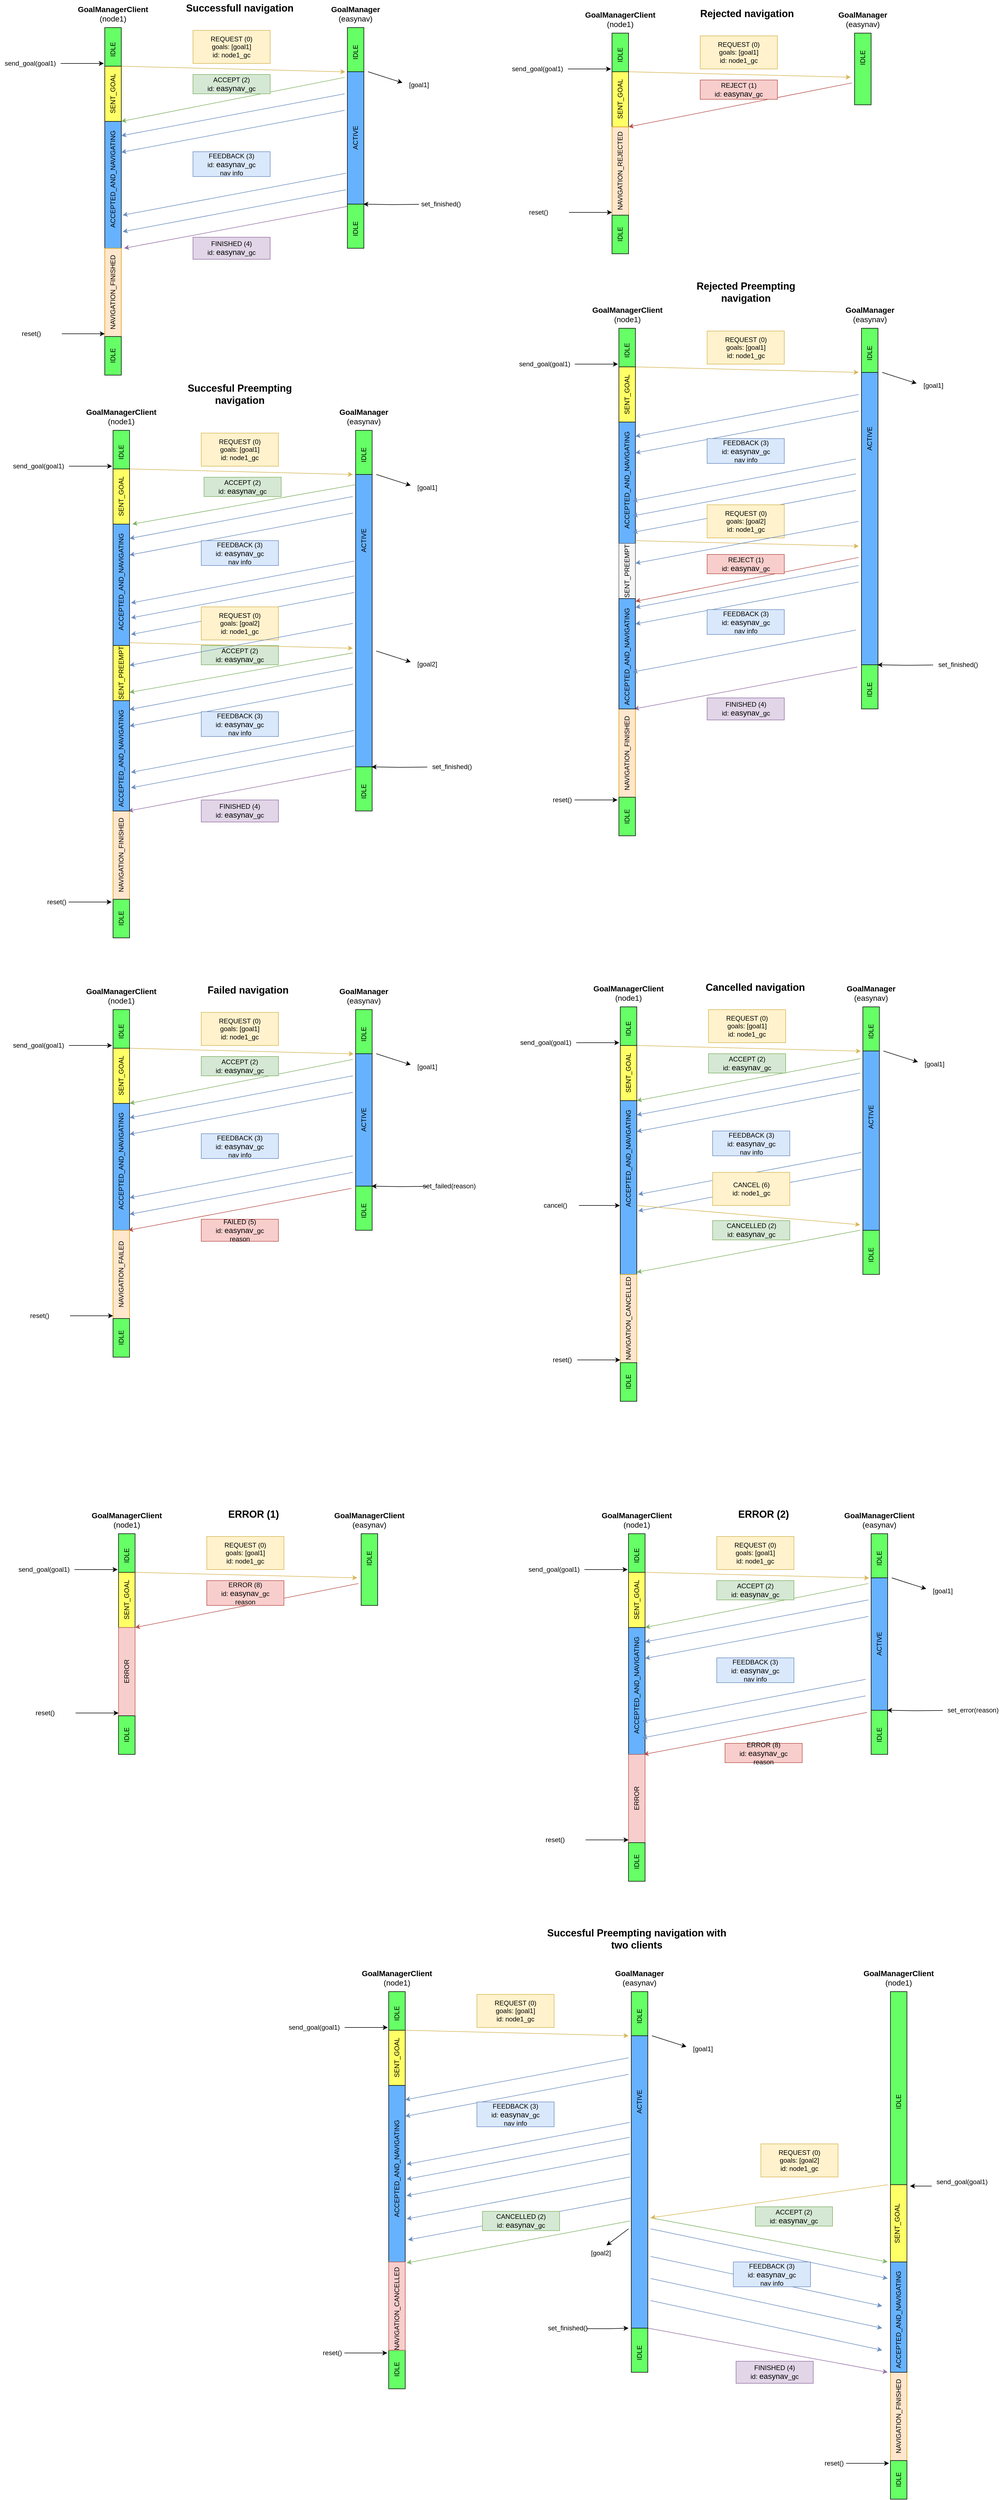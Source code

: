 <mxfile version="27.0.3">
  <diagram name="Página-1" id="mPCt8J5699zJzhYaMOqF">
    <mxGraphModel dx="1945" dy="1180" grid="1" gridSize="10" guides="1" tooltips="1" connect="1" arrows="1" fold="1" page="1" pageScale="1" pageWidth="15747" pageHeight="3936" math="0" shadow="0">
      <root>
        <mxCell id="0" />
        <mxCell id="1" parent="0" />
        <mxCell id="H3yMd88CqGi-_WIwMOVQ-2" value="" style="rounded=0;whiteSpace=wrap;html=1;" parent="1" vertex="1">
          <mxGeometry x="200" y="70" width="30" height="470" as="geometry" />
        </mxCell>
        <mxCell id="H3yMd88CqGi-_WIwMOVQ-3" value="&lt;font style=&quot;font-size: 14px;&quot;&gt;&lt;b&gt;GoalManagerClient&lt;/b&gt;&lt;/font&gt;&lt;div&gt;&lt;font style=&quot;font-size: 14px;&quot;&gt;(node1)&lt;/font&gt;&lt;/div&gt;" style="text;html=1;align=center;verticalAlign=middle;whiteSpace=wrap;rounded=0;" parent="1" vertex="1">
          <mxGeometry x="110" y="30" width="210" height="30" as="geometry" />
        </mxCell>
        <mxCell id="H3yMd88CqGi-_WIwMOVQ-4" value="&lt;font style=&quot;font-size: 18px;&quot;&gt;&lt;b&gt;Successfull navigation&lt;/b&gt;&lt;/font&gt;" style="text;html=1;align=center;verticalAlign=middle;whiteSpace=wrap;rounded=0;" parent="1" vertex="1">
          <mxGeometry x="340" y="20" width="210" height="30" as="geometry" />
        </mxCell>
        <mxCell id="H3yMd88CqGi-_WIwMOVQ-5" value="" style="rounded=0;whiteSpace=wrap;html=1;" parent="1" vertex="1">
          <mxGeometry x="640" y="70" width="30" height="400" as="geometry" />
        </mxCell>
        <mxCell id="H3yMd88CqGi-_WIwMOVQ-6" value="&lt;font style=&quot;font-size: 14px;&quot;&gt;&lt;b&gt;GoalManager&lt;/b&gt;&lt;/font&gt;&lt;div&gt;&lt;font style=&quot;font-size: 14px;&quot;&gt;(easynav)&lt;/font&gt;&lt;/div&gt;" style="text;html=1;align=center;verticalAlign=middle;whiteSpace=wrap;rounded=0;" parent="1" vertex="1">
          <mxGeometry x="550" y="30" width="210" height="30" as="geometry" />
        </mxCell>
        <mxCell id="H3yMd88CqGi-_WIwMOVQ-7" value="" style="rounded=0;whiteSpace=wrap;html=1;fillColor=#66FF66;" parent="1" vertex="1">
          <mxGeometry x="200" y="70" width="30" height="70" as="geometry" />
        </mxCell>
        <mxCell id="H3yMd88CqGi-_WIwMOVQ-8" value="IDLE" style="text;html=1;align=center;verticalAlign=middle;whiteSpace=wrap;rounded=0;rotation=270;" parent="1" vertex="1">
          <mxGeometry x="197.5" y="95" width="35" height="30" as="geometry" />
        </mxCell>
        <mxCell id="H3yMd88CqGi-_WIwMOVQ-9" value="" style="rounded=0;whiteSpace=wrap;html=1;fillColor=#66FF66;" parent="1" vertex="1">
          <mxGeometry x="640" y="70" width="30" height="80" as="geometry" />
        </mxCell>
        <mxCell id="H3yMd88CqGi-_WIwMOVQ-10" value="IDLE" style="text;html=1;align=center;verticalAlign=middle;whiteSpace=wrap;rounded=0;rotation=270;" parent="1" vertex="1">
          <mxGeometry x="632.5" y="100" width="45" height="30" as="geometry" />
        </mxCell>
        <mxCell id="H3yMd88CqGi-_WIwMOVQ-11" value="send_goal(goal1)" style="text;html=1;align=center;verticalAlign=middle;whiteSpace=wrap;rounded=0;" parent="1" vertex="1">
          <mxGeometry x="10" y="120" width="110" height="30" as="geometry" />
        </mxCell>
        <mxCell id="H3yMd88CqGi-_WIwMOVQ-15" value="" style="endArrow=classic;html=1;rounded=0;exitX=1;exitY=1;exitDx=0;exitDy=0;entryX=-0.122;entryY=0.001;entryDx=0;entryDy=0;entryPerimeter=0;fillColor=#fff2cc;strokeColor=#d6b656;" parent="1" source="H3yMd88CqGi-_WIwMOVQ-7" target="H3yMd88CqGi-_WIwMOVQ-20" edge="1">
          <mxGeometry width="50" height="50" relative="1" as="geometry">
            <mxPoint x="430" y="420" as="sourcePoint" />
            <mxPoint x="480" y="370" as="targetPoint" />
          </mxGeometry>
        </mxCell>
        <mxCell id="H3yMd88CqGi-_WIwMOVQ-16" value="REQUEST (0)&lt;div&gt;goals: [goal1]&lt;/div&gt;&lt;div&gt;id: node1_gc&lt;/div&gt;" style="text;html=1;align=center;verticalAlign=middle;whiteSpace=wrap;rounded=0;strokeColor=#d6b656;fillColor=#fff2cc;" parent="1" vertex="1">
          <mxGeometry x="360" y="75" width="140" height="60" as="geometry" />
        </mxCell>
        <mxCell id="H3yMd88CqGi-_WIwMOVQ-20" value="" style="rounded=0;whiteSpace=wrap;html=1;fillColor=#66B2FF;" parent="1" vertex="1">
          <mxGeometry x="640" y="150" width="30" height="240" as="geometry" />
        </mxCell>
        <mxCell id="H3yMd88CqGi-_WIwMOVQ-21" value="ACTIVE" style="text;html=1;align=center;verticalAlign=middle;whiteSpace=wrap;rounded=0;rotation=270;" parent="1" vertex="1">
          <mxGeometry x="632.5" y="255" width="45" height="30" as="geometry" />
        </mxCell>
        <mxCell id="H3yMd88CqGi-_WIwMOVQ-22" value="" style="endArrow=classic;html=1;rounded=0;exitX=-0.167;exitY=0.043;exitDx=0;exitDy=0;exitPerimeter=0;entryX=1;entryY=0;entryDx=0;entryDy=0;fillColor=#d5e8d4;strokeColor=#82b366;" parent="1" source="H3yMd88CqGi-_WIwMOVQ-20" target="H3yMd88CqGi-_WIwMOVQ-26" edge="1">
          <mxGeometry width="50" height="50" relative="1" as="geometry">
            <mxPoint x="430" y="430" as="sourcePoint" />
            <mxPoint x="480" y="380" as="targetPoint" />
          </mxGeometry>
        </mxCell>
        <mxCell id="H3yMd88CqGi-_WIwMOVQ-23" value="" style="rounded=0;whiteSpace=wrap;html=1;fillColor=#FFFF66;" parent="1" vertex="1">
          <mxGeometry x="200" y="140" width="30" height="100" as="geometry" />
        </mxCell>
        <mxCell id="H3yMd88CqGi-_WIwMOVQ-24" value="SENT_GOAL" style="text;html=1;align=center;verticalAlign=middle;whiteSpace=wrap;rounded=0;rotation=270;" parent="1" vertex="1">
          <mxGeometry x="172.5" y="175" width="85" height="30" as="geometry" />
        </mxCell>
        <mxCell id="H3yMd88CqGi-_WIwMOVQ-26" value="" style="rounded=0;whiteSpace=wrap;html=1;fillColor=#66B2FF;" parent="1" vertex="1">
          <mxGeometry x="200" y="240" width="30" height="230" as="geometry" />
        </mxCell>
        <mxCell id="H3yMd88CqGi-_WIwMOVQ-27" value="ACCEPTED_AND_NAVIGATING" style="text;html=1;align=center;verticalAlign=middle;whiteSpace=wrap;rounded=0;rotation=270;" parent="1" vertex="1">
          <mxGeometry x="172.5" y="330" width="85" height="30" as="geometry" />
        </mxCell>
        <mxCell id="H3yMd88CqGi-_WIwMOVQ-28" value="" style="endArrow=classic;html=1;rounded=0;" parent="1" edge="1">
          <mxGeometry width="50" height="50" relative="1" as="geometry">
            <mxPoint x="677.5" y="150" as="sourcePoint" />
            <mxPoint x="740" y="170" as="targetPoint" />
          </mxGeometry>
        </mxCell>
        <mxCell id="H3yMd88CqGi-_WIwMOVQ-29" value="&lt;span style=&quot;color: rgb(0, 0, 0); font-family: Helvetica; font-size: 12px; font-style: normal; font-variant-ligatures: normal; font-variant-caps: normal; font-weight: 400; letter-spacing: normal; orphans: 2; text-align: center; text-indent: 0px; text-transform: none; widows: 2; word-spacing: 0px; -webkit-text-stroke-width: 0px; white-space: normal; text-decoration-thickness: initial; text-decoration-style: initial; text-decoration-color: initial; float: none; background-color: rgb(255, 255, 255); display: inline !important;&quot;&gt;[goal1]&lt;/span&gt;" style="text;whiteSpace=wrap;html=1;" parent="1" vertex="1">
          <mxGeometry x="750" y="160" width="40" height="30" as="geometry" />
        </mxCell>
        <mxCell id="H3yMd88CqGi-_WIwMOVQ-30" value="ACCEPT (2)&lt;div&gt;&lt;span style=&quot;background-color: transparent; color: light-dark(rgb(0, 0, 0), rgb(255, 255, 255));&quot;&gt;id:&amp;nbsp;&lt;/span&gt;&lt;span style=&quot;font-size: 14px;&quot;&gt;easynav&lt;/span&gt;&lt;span style=&quot;background-color: transparent; color: light-dark(rgb(0, 0, 0), rgb(255, 255, 255));&quot;&gt;_gc&lt;/span&gt;&lt;/div&gt;" style="text;html=1;align=center;verticalAlign=middle;whiteSpace=wrap;rounded=0;strokeColor=#82b366;fillColor=#d5e8d4;" parent="1" vertex="1">
          <mxGeometry x="360" y="155" width="140" height="35" as="geometry" />
        </mxCell>
        <mxCell id="H3yMd88CqGi-_WIwMOVQ-31" value="" style="endArrow=classic;html=1;rounded=0;exitX=-0.167;exitY=0.043;exitDx=0;exitDy=0;exitPerimeter=0;entryX=1;entryY=0;entryDx=0;entryDy=0;fillColor=#dae8fc;strokeColor=#6c8ebf;" parent="1" edge="1">
          <mxGeometry width="50" height="50" relative="1" as="geometry">
            <mxPoint x="635" y="190" as="sourcePoint" />
            <mxPoint x="230" y="266" as="targetPoint" />
          </mxGeometry>
        </mxCell>
        <mxCell id="H3yMd88CqGi-_WIwMOVQ-32" value="" style="endArrow=classic;html=1;rounded=0;exitX=-0.167;exitY=0.043;exitDx=0;exitDy=0;exitPerimeter=0;entryX=1;entryY=0;entryDx=0;entryDy=0;fillColor=#dae8fc;strokeColor=#6c8ebf;" parent="1" edge="1">
          <mxGeometry width="50" height="50" relative="1" as="geometry">
            <mxPoint x="635" y="220" as="sourcePoint" />
            <mxPoint x="230" y="296" as="targetPoint" />
          </mxGeometry>
        </mxCell>
        <mxCell id="H3yMd88CqGi-_WIwMOVQ-33" value="" style="endArrow=classic;html=1;rounded=0;exitX=-0.167;exitY=0.043;exitDx=0;exitDy=0;exitPerimeter=0;entryX=1;entryY=0;entryDx=0;entryDy=0;fillColor=#dae8fc;strokeColor=#6c8ebf;" parent="1" edge="1">
          <mxGeometry width="50" height="50" relative="1" as="geometry">
            <mxPoint x="637.5" y="334" as="sourcePoint" />
            <mxPoint x="232.5" y="410" as="targetPoint" />
          </mxGeometry>
        </mxCell>
        <mxCell id="H3yMd88CqGi-_WIwMOVQ-34" value="" style="endArrow=classic;html=1;rounded=0;exitX=-0.167;exitY=0.043;exitDx=0;exitDy=0;exitPerimeter=0;entryX=1;entryY=0;entryDx=0;entryDy=0;fillColor=#dae8fc;strokeColor=#6c8ebf;" parent="1" edge="1">
          <mxGeometry width="50" height="50" relative="1" as="geometry">
            <mxPoint x="637.5" y="364" as="sourcePoint" />
            <mxPoint x="232.5" y="440" as="targetPoint" />
          </mxGeometry>
        </mxCell>
        <mxCell id="H3yMd88CqGi-_WIwMOVQ-35" value="" style="endArrow=classic;html=1;rounded=0;entryX=1;entryY=0;entryDx=0;entryDy=0;fillColor=#e1d5e7;strokeColor=#9673a6;" parent="1" edge="1">
          <mxGeometry width="50" height="50" relative="1" as="geometry">
            <mxPoint x="640.5" y="394" as="sourcePoint" />
            <mxPoint x="235" y="470" as="targetPoint" />
          </mxGeometry>
        </mxCell>
        <mxCell id="H3yMd88CqGi-_WIwMOVQ-36" value="FEEDBACK (3)&lt;div&gt;&lt;span style=&quot;background-color: transparent; color: light-dark(rgb(0, 0, 0), rgb(255, 255, 255));&quot;&gt;id:&amp;nbsp;&lt;/span&gt;&lt;span style=&quot;font-size: 14px;&quot;&gt;easynav&lt;/span&gt;&lt;span style=&quot;background-color: transparent; color: light-dark(rgb(0, 0, 0), rgb(255, 255, 255));&quot;&gt;_gc&lt;/span&gt;&lt;/div&gt;&lt;div&gt;nav info&lt;/div&gt;" style="text;html=1;align=center;verticalAlign=middle;whiteSpace=wrap;rounded=0;strokeColor=#6c8ebf;fillColor=#dae8fc;" parent="1" vertex="1">
          <mxGeometry x="360" y="295" width="140" height="45" as="geometry" />
        </mxCell>
        <mxCell id="H3yMd88CqGi-_WIwMOVQ-37" value="set_finished()" style="text;html=1;align=center;verticalAlign=middle;whiteSpace=wrap;rounded=0;" parent="1" vertex="1">
          <mxGeometry x="770" y="370" width="80" height="40" as="geometry" />
        </mxCell>
        <mxCell id="H3yMd88CqGi-_WIwMOVQ-38" style="edgeStyle=orthogonalEdgeStyle;rounded=0;orthogonalLoop=1;jettySize=auto;html=1;exitX=0;exitY=0.5;exitDx=0;exitDy=0;entryX=0.967;entryY=0.349;entryDx=0;entryDy=0;entryPerimeter=0;" parent="1" edge="1">
          <mxGeometry relative="1" as="geometry">
            <mxPoint x="770" y="390.43" as="sourcePoint" />
            <mxPoint x="669.01" y="390.0" as="targetPoint" />
          </mxGeometry>
        </mxCell>
        <mxCell id="H3yMd88CqGi-_WIwMOVQ-39" value="FINISHED (4)&lt;div&gt;&lt;span style=&quot;background-color: transparent; color: light-dark(rgb(0, 0, 0), rgb(255, 255, 255));&quot;&gt;id:&amp;nbsp;&lt;/span&gt;&lt;span style=&quot;font-size: 14px;&quot;&gt;easynav&lt;/span&gt;&lt;span style=&quot;background-color: transparent; color: light-dark(rgb(0, 0, 0), rgb(255, 255, 255));&quot;&gt;_gc&lt;/span&gt;&lt;/div&gt;" style="text;html=1;align=center;verticalAlign=middle;whiteSpace=wrap;rounded=0;strokeColor=#9673a6;fillColor=#e1d5e7;" parent="1" vertex="1">
          <mxGeometry x="360" y="450" width="140" height="40" as="geometry" />
        </mxCell>
        <mxCell id="H3yMd88CqGi-_WIwMOVQ-40" value="" style="rounded=0;whiteSpace=wrap;html=1;fillColor=#66FF66;" parent="1" vertex="1">
          <mxGeometry x="640" y="390" width="30" height="80" as="geometry" />
        </mxCell>
        <mxCell id="H3yMd88CqGi-_WIwMOVQ-41" value="IDLE" style="text;html=1;align=center;verticalAlign=middle;whiteSpace=wrap;rounded=0;rotation=270;" parent="1" vertex="1">
          <mxGeometry x="632.5" y="420" width="45" height="30" as="geometry" />
        </mxCell>
        <mxCell id="H3yMd88CqGi-_WIwMOVQ-42" value="" style="rounded=0;whiteSpace=wrap;html=1;fillColor=#ffe6cc;strokeColor=#d79b00;" parent="1" vertex="1">
          <mxGeometry x="200" y="470" width="30" height="160" as="geometry" />
        </mxCell>
        <mxCell id="H3yMd88CqGi-_WIwMOVQ-43" value="NAVIGATION_FINISHED" style="text;html=1;align=center;verticalAlign=middle;whiteSpace=wrap;rounded=0;rotation=270;" parent="1" vertex="1">
          <mxGeometry x="197.5" y="535" width="35" height="30" as="geometry" />
        </mxCell>
        <mxCell id="H3yMd88CqGi-_WIwMOVQ-45" style="edgeStyle=orthogonalEdgeStyle;rounded=0;orthogonalLoop=1;jettySize=auto;html=1;exitX=1;exitY=0.5;exitDx=0;exitDy=0;entryX=-0.056;entryY=0.929;entryDx=0;entryDy=0;entryPerimeter=0;" parent="1" source="H3yMd88CqGi-_WIwMOVQ-11" target="H3yMd88CqGi-_WIwMOVQ-7" edge="1">
          <mxGeometry relative="1" as="geometry" />
        </mxCell>
        <mxCell id="H3yMd88CqGi-_WIwMOVQ-82" value="" style="rounded=0;whiteSpace=wrap;html=1;fillColor=#66FF66;" parent="1" vertex="1">
          <mxGeometry x="200" y="630" width="30" height="70" as="geometry" />
        </mxCell>
        <mxCell id="H3yMd88CqGi-_WIwMOVQ-83" value="IDLE" style="text;html=1;align=center;verticalAlign=middle;whiteSpace=wrap;rounded=0;rotation=270;" parent="1" vertex="1">
          <mxGeometry x="197.5" y="650" width="35" height="30" as="geometry" />
        </mxCell>
        <mxCell id="H3yMd88CqGi-_WIwMOVQ-84" value="reset()" style="text;html=1;align=center;verticalAlign=middle;whiteSpace=wrap;rounded=0;" parent="1" vertex="1">
          <mxGeometry x="12" y="610" width="110" height="30" as="geometry" />
        </mxCell>
        <mxCell id="H3yMd88CqGi-_WIwMOVQ-85" style="edgeStyle=orthogonalEdgeStyle;rounded=0;orthogonalLoop=1;jettySize=auto;html=1;exitX=1;exitY=0.5;exitDx=0;exitDy=0;entryX=-0.056;entryY=0.929;entryDx=0;entryDy=0;entryPerimeter=0;" parent="1" source="H3yMd88CqGi-_WIwMOVQ-84" edge="1">
          <mxGeometry relative="1" as="geometry">
            <mxPoint x="200" y="625" as="targetPoint" />
          </mxGeometry>
        </mxCell>
        <mxCell id="H3yMd88CqGi-_WIwMOVQ-86" value="" style="rounded=0;whiteSpace=wrap;html=1;" parent="1" vertex="1">
          <mxGeometry x="1120" y="80" width="30" height="400" as="geometry" />
        </mxCell>
        <mxCell id="H3yMd88CqGi-_WIwMOVQ-87" value="&lt;font style=&quot;font-size: 14px;&quot;&gt;&lt;b&gt;GoalManagerClient&lt;/b&gt;&lt;/font&gt;&lt;div&gt;&lt;font style=&quot;font-size: 14px;&quot;&gt;(node1)&lt;/font&gt;&lt;/div&gt;" style="text;html=1;align=center;verticalAlign=middle;whiteSpace=wrap;rounded=0;" parent="1" vertex="1">
          <mxGeometry x="1030" y="40" width="210" height="30" as="geometry" />
        </mxCell>
        <mxCell id="H3yMd88CqGi-_WIwMOVQ-88" value="&lt;font style=&quot;font-size: 18px;&quot;&gt;&lt;b&gt;Rejected navigation&lt;/b&gt;&lt;/font&gt;" style="text;html=1;align=center;verticalAlign=middle;whiteSpace=wrap;rounded=0;" parent="1" vertex="1">
          <mxGeometry x="1260" y="30" width="210" height="30" as="geometry" />
        </mxCell>
        <mxCell id="H3yMd88CqGi-_WIwMOVQ-89" value="" style="rounded=0;whiteSpace=wrap;html=1;" parent="1" vertex="1">
          <mxGeometry x="1560" y="80" width="30" height="100" as="geometry" />
        </mxCell>
        <mxCell id="H3yMd88CqGi-_WIwMOVQ-90" value="&lt;font style=&quot;font-size: 14px;&quot;&gt;&lt;b&gt;GoalManager&lt;/b&gt;&lt;/font&gt;&lt;div&gt;&lt;font style=&quot;font-size: 14px;&quot;&gt;(easynav)&lt;/font&gt;&lt;/div&gt;" style="text;html=1;align=center;verticalAlign=middle;whiteSpace=wrap;rounded=0;" parent="1" vertex="1">
          <mxGeometry x="1470" y="40" width="210" height="30" as="geometry" />
        </mxCell>
        <mxCell id="H3yMd88CqGi-_WIwMOVQ-91" value="" style="rounded=0;whiteSpace=wrap;html=1;fillColor=#66FF66;" parent="1" vertex="1">
          <mxGeometry x="1120" y="80" width="30" height="70" as="geometry" />
        </mxCell>
        <mxCell id="H3yMd88CqGi-_WIwMOVQ-92" value="IDLE" style="text;html=1;align=center;verticalAlign=middle;whiteSpace=wrap;rounded=0;rotation=270;" parent="1" vertex="1">
          <mxGeometry x="1117.5" y="105" width="35" height="30" as="geometry" />
        </mxCell>
        <mxCell id="H3yMd88CqGi-_WIwMOVQ-93" value="" style="rounded=0;whiteSpace=wrap;html=1;fillColor=#66FF66;" parent="1" vertex="1">
          <mxGeometry x="1560" y="80" width="30" height="130" as="geometry" />
        </mxCell>
        <mxCell id="H3yMd88CqGi-_WIwMOVQ-94" value="IDLE" style="text;html=1;align=center;verticalAlign=middle;whiteSpace=wrap;rounded=0;rotation=270;" parent="1" vertex="1">
          <mxGeometry x="1552.5" y="110" width="45" height="30" as="geometry" />
        </mxCell>
        <mxCell id="H3yMd88CqGi-_WIwMOVQ-95" value="send_goal(goal1)" style="text;html=1;align=center;verticalAlign=middle;whiteSpace=wrap;rounded=0;" parent="1" vertex="1">
          <mxGeometry x="930" y="130" width="110" height="30" as="geometry" />
        </mxCell>
        <mxCell id="H3yMd88CqGi-_WIwMOVQ-96" value="" style="endArrow=classic;html=1;rounded=0;exitX=1;exitY=1;exitDx=0;exitDy=0;fillColor=#fff2cc;strokeColor=#d6b656;" parent="1" source="H3yMd88CqGi-_WIwMOVQ-91" edge="1">
          <mxGeometry width="50" height="50" relative="1" as="geometry">
            <mxPoint x="1350" y="430" as="sourcePoint" />
            <mxPoint x="1553" y="160" as="targetPoint" />
          </mxGeometry>
        </mxCell>
        <mxCell id="H3yMd88CqGi-_WIwMOVQ-97" value="REQUEST (0)&lt;div&gt;goals: [goal1]&lt;/div&gt;&lt;div&gt;id: node1_gc&lt;/div&gt;" style="text;html=1;align=center;verticalAlign=middle;whiteSpace=wrap;rounded=0;strokeColor=#d6b656;fillColor=#fff2cc;" parent="1" vertex="1">
          <mxGeometry x="1280" y="85" width="140" height="60" as="geometry" />
        </mxCell>
        <mxCell id="H3yMd88CqGi-_WIwMOVQ-100" value="" style="endArrow=classic;html=1;rounded=0;exitX=-0.167;exitY=0.043;exitDx=0;exitDy=0;exitPerimeter=0;entryX=1;entryY=0;entryDx=0;entryDy=0;fillColor=#f8cecc;strokeColor=#b85450;" parent="1" edge="1">
          <mxGeometry width="50" height="50" relative="1" as="geometry">
            <mxPoint x="1554.99" y="170.32" as="sourcePoint" />
            <mxPoint x="1150" y="250" as="targetPoint" />
          </mxGeometry>
        </mxCell>
        <mxCell id="H3yMd88CqGi-_WIwMOVQ-101" value="" style="rounded=0;whiteSpace=wrap;html=1;fillColor=#FFFF66;" parent="1" vertex="1">
          <mxGeometry x="1120" y="150" width="30" height="100" as="geometry" />
        </mxCell>
        <mxCell id="H3yMd88CqGi-_WIwMOVQ-102" value="SENT_GOAL" style="text;html=1;align=center;verticalAlign=middle;whiteSpace=wrap;rounded=0;rotation=270;" parent="1" vertex="1">
          <mxGeometry x="1092.5" y="185" width="85" height="30" as="geometry" />
        </mxCell>
        <mxCell id="H3yMd88CqGi-_WIwMOVQ-107" value="REJECT (1)&lt;div&gt;&lt;span style=&quot;background-color: transparent; color: light-dark(rgb(0, 0, 0), rgb(255, 255, 255));&quot;&gt;id:&amp;nbsp;&lt;/span&gt;&lt;span style=&quot;font-size: 14px;&quot;&gt;easynav&lt;/span&gt;&lt;span style=&quot;background-color: transparent; color: light-dark(rgb(0, 0, 0), rgb(255, 255, 255));&quot;&gt;_gc&lt;/span&gt;&lt;/div&gt;" style="text;html=1;align=center;verticalAlign=middle;whiteSpace=wrap;rounded=0;strokeColor=#b85450;fillColor=#f8cecc;" parent="1" vertex="1">
          <mxGeometry x="1280" y="165" width="140" height="35" as="geometry" />
        </mxCell>
        <mxCell id="H3yMd88CqGi-_WIwMOVQ-119" value="" style="rounded=0;whiteSpace=wrap;html=1;fillColor=#ffe6cc;strokeColor=#d79b00;" parent="1" vertex="1">
          <mxGeometry x="1120" y="250" width="30" height="160" as="geometry" />
        </mxCell>
        <mxCell id="H3yMd88CqGi-_WIwMOVQ-120" value="NAVIGATION_REJECTED" style="text;html=1;align=center;verticalAlign=middle;whiteSpace=wrap;rounded=0;rotation=270;" parent="1" vertex="1">
          <mxGeometry x="1117.5" y="315" width="35" height="30" as="geometry" />
        </mxCell>
        <mxCell id="H3yMd88CqGi-_WIwMOVQ-121" style="edgeStyle=orthogonalEdgeStyle;rounded=0;orthogonalLoop=1;jettySize=auto;html=1;exitX=1;exitY=0.5;exitDx=0;exitDy=0;entryX=-0.056;entryY=0.929;entryDx=0;entryDy=0;entryPerimeter=0;" parent="1" source="H3yMd88CqGi-_WIwMOVQ-95" target="H3yMd88CqGi-_WIwMOVQ-91" edge="1">
          <mxGeometry relative="1" as="geometry" />
        </mxCell>
        <mxCell id="H3yMd88CqGi-_WIwMOVQ-122" value="" style="rounded=0;whiteSpace=wrap;html=1;fillColor=#66FF66;" parent="1" vertex="1">
          <mxGeometry x="1120" y="410" width="30" height="70" as="geometry" />
        </mxCell>
        <mxCell id="H3yMd88CqGi-_WIwMOVQ-123" value="IDLE" style="text;html=1;align=center;verticalAlign=middle;whiteSpace=wrap;rounded=0;rotation=270;" parent="1" vertex="1">
          <mxGeometry x="1117.5" y="430" width="35" height="30" as="geometry" />
        </mxCell>
        <mxCell id="H3yMd88CqGi-_WIwMOVQ-124" value="reset()" style="text;html=1;align=center;verticalAlign=middle;whiteSpace=wrap;rounded=0;" parent="1" vertex="1">
          <mxGeometry x="932" y="390" width="110" height="30" as="geometry" />
        </mxCell>
        <mxCell id="H3yMd88CqGi-_WIwMOVQ-125" style="edgeStyle=orthogonalEdgeStyle;rounded=0;orthogonalLoop=1;jettySize=auto;html=1;exitX=1;exitY=0.5;exitDx=0;exitDy=0;entryX=-0.056;entryY=0.929;entryDx=0;entryDy=0;entryPerimeter=0;" parent="1" source="H3yMd88CqGi-_WIwMOVQ-124" edge="1">
          <mxGeometry relative="1" as="geometry">
            <mxPoint x="1120" y="405" as="targetPoint" />
          </mxGeometry>
        </mxCell>
        <mxCell id="H3yMd88CqGi-_WIwMOVQ-165" value="" style="rounded=0;whiteSpace=wrap;html=1;" parent="1" vertex="1">
          <mxGeometry x="215" y="800" width="30" height="560" as="geometry" />
        </mxCell>
        <mxCell id="H3yMd88CqGi-_WIwMOVQ-166" value="&lt;font style=&quot;font-size: 14px;&quot;&gt;&lt;b&gt;GoalManagerClient&lt;/b&gt;&lt;/font&gt;&lt;div&gt;&lt;font style=&quot;font-size: 14px;&quot;&gt;(node1)&lt;/font&gt;&lt;/div&gt;" style="text;html=1;align=center;verticalAlign=middle;whiteSpace=wrap;rounded=0;" parent="1" vertex="1">
          <mxGeometry x="125" y="760" width="210" height="30" as="geometry" />
        </mxCell>
        <mxCell id="H3yMd88CqGi-_WIwMOVQ-167" value="" style="rounded=0;whiteSpace=wrap;html=1;" parent="1" vertex="1">
          <mxGeometry x="655" y="800" width="30" height="490" as="geometry" />
        </mxCell>
        <mxCell id="H3yMd88CqGi-_WIwMOVQ-168" value="&lt;font style=&quot;font-size: 14px;&quot;&gt;&lt;b&gt;GoalManager&lt;/b&gt;&lt;/font&gt;&lt;div&gt;&lt;font style=&quot;font-size: 14px;&quot;&gt;(easynav)&lt;/font&gt;&lt;/div&gt;" style="text;html=1;align=center;verticalAlign=middle;whiteSpace=wrap;rounded=0;" parent="1" vertex="1">
          <mxGeometry x="565" y="760" width="210" height="30" as="geometry" />
        </mxCell>
        <mxCell id="H3yMd88CqGi-_WIwMOVQ-169" value="" style="rounded=0;whiteSpace=wrap;html=1;fillColor=#66FF66;" parent="1" vertex="1">
          <mxGeometry x="215" y="800" width="30" height="70" as="geometry" />
        </mxCell>
        <mxCell id="H3yMd88CqGi-_WIwMOVQ-170" value="IDLE" style="text;html=1;align=center;verticalAlign=middle;whiteSpace=wrap;rounded=0;rotation=270;" parent="1" vertex="1">
          <mxGeometry x="212.5" y="825" width="35" height="30" as="geometry" />
        </mxCell>
        <mxCell id="H3yMd88CqGi-_WIwMOVQ-171" value="" style="rounded=0;whiteSpace=wrap;html=1;fillColor=#66FF66;" parent="1" vertex="1">
          <mxGeometry x="655" y="800" width="30" height="80" as="geometry" />
        </mxCell>
        <mxCell id="H3yMd88CqGi-_WIwMOVQ-172" value="IDLE" style="text;html=1;align=center;verticalAlign=middle;whiteSpace=wrap;rounded=0;rotation=270;" parent="1" vertex="1">
          <mxGeometry x="647.5" y="830" width="45" height="30" as="geometry" />
        </mxCell>
        <mxCell id="H3yMd88CqGi-_WIwMOVQ-173" value="send_goal(goal1)" style="text;html=1;align=center;verticalAlign=middle;whiteSpace=wrap;rounded=0;" parent="1" vertex="1">
          <mxGeometry x="25" y="850" width="110" height="30" as="geometry" />
        </mxCell>
        <mxCell id="H3yMd88CqGi-_WIwMOVQ-174" value="" style="endArrow=classic;html=1;rounded=0;exitX=1;exitY=1;exitDx=0;exitDy=0;fillColor=#fff2cc;strokeColor=#d6b656;" parent="1" source="H3yMd88CqGi-_WIwMOVQ-169" edge="1">
          <mxGeometry width="50" height="50" relative="1" as="geometry">
            <mxPoint x="445" y="1150" as="sourcePoint" />
            <mxPoint x="650" y="880" as="targetPoint" />
          </mxGeometry>
        </mxCell>
        <mxCell id="H3yMd88CqGi-_WIwMOVQ-175" value="REQUEST (0)&lt;div&gt;goals: [goal1]&lt;/div&gt;&lt;div&gt;id: node1_gc&lt;/div&gt;" style="text;html=1;align=center;verticalAlign=middle;whiteSpace=wrap;rounded=0;strokeColor=#d6b656;fillColor=#fff2cc;" parent="1" vertex="1">
          <mxGeometry x="375" y="805" width="140" height="60" as="geometry" />
        </mxCell>
        <mxCell id="H3yMd88CqGi-_WIwMOVQ-176" value="" style="rounded=0;whiteSpace=wrap;html=1;fillColor=#66B2FF;" parent="1" vertex="1">
          <mxGeometry x="655" y="880" width="30" height="540" as="geometry" />
        </mxCell>
        <mxCell id="H3yMd88CqGi-_WIwMOVQ-177" value="ACTIVE" style="text;html=1;align=center;verticalAlign=middle;whiteSpace=wrap;rounded=0;rotation=270;" parent="1" vertex="1">
          <mxGeometry x="647.5" y="985" width="45" height="30" as="geometry" />
        </mxCell>
        <mxCell id="H3yMd88CqGi-_WIwMOVQ-178" value="" style="endArrow=classic;html=1;rounded=0;exitX=-0.167;exitY=0.043;exitDx=0;exitDy=0;exitPerimeter=0;entryX=1;entryY=0;entryDx=0;entryDy=0;fillColor=#d5e8d4;strokeColor=#82b366;" parent="1" edge="1">
          <mxGeometry width="50" height="50" relative="1" as="geometry">
            <mxPoint x="649.99" y="1203.49" as="sourcePoint" />
            <mxPoint x="245" y="1275" as="targetPoint" />
          </mxGeometry>
        </mxCell>
        <mxCell id="H3yMd88CqGi-_WIwMOVQ-179" value="" style="rounded=0;whiteSpace=wrap;html=1;fillColor=#FFFF66;" parent="1" vertex="1">
          <mxGeometry x="215" y="870" width="30" height="100" as="geometry" />
        </mxCell>
        <mxCell id="H3yMd88CqGi-_WIwMOVQ-180" value="SENT_GOAL" style="text;html=1;align=center;verticalAlign=middle;whiteSpace=wrap;rounded=0;rotation=270;" parent="1" vertex="1">
          <mxGeometry x="187.5" y="905" width="85" height="30" as="geometry" />
        </mxCell>
        <mxCell id="H3yMd88CqGi-_WIwMOVQ-181" value="" style="rounded=0;whiteSpace=wrap;html=1;fillColor=#66B2FF;" parent="1" vertex="1">
          <mxGeometry x="215" y="970" width="30" height="220" as="geometry" />
        </mxCell>
        <mxCell id="H3yMd88CqGi-_WIwMOVQ-182" value="ACCEPTED_AND_NAVIGATING" style="text;html=1;align=center;verticalAlign=middle;whiteSpace=wrap;rounded=0;rotation=270;" parent="1" vertex="1">
          <mxGeometry x="187.5" y="1060" width="85" height="30" as="geometry" />
        </mxCell>
        <mxCell id="H3yMd88CqGi-_WIwMOVQ-183" value="" style="endArrow=classic;html=1;rounded=0;" parent="1" edge="1">
          <mxGeometry width="50" height="50" relative="1" as="geometry">
            <mxPoint x="692.5" y="880" as="sourcePoint" />
            <mxPoint x="755" y="900" as="targetPoint" />
          </mxGeometry>
        </mxCell>
        <mxCell id="H3yMd88CqGi-_WIwMOVQ-184" value="&lt;span style=&quot;color: rgb(0, 0, 0); font-family: Helvetica; font-size: 12px; font-style: normal; font-variant-ligatures: normal; font-variant-caps: normal; font-weight: 400; letter-spacing: normal; orphans: 2; text-align: center; text-indent: 0px; text-transform: none; widows: 2; word-spacing: 0px; -webkit-text-stroke-width: 0px; white-space: normal; text-decoration-thickness: initial; text-decoration-style: initial; text-decoration-color: initial; float: none; background-color: rgb(255, 255, 255); display: inline !important;&quot;&gt;[goal1]&lt;/span&gt;" style="text;whiteSpace=wrap;html=1;" parent="1" vertex="1">
          <mxGeometry x="765" y="890" width="40" height="30" as="geometry" />
        </mxCell>
        <mxCell id="H3yMd88CqGi-_WIwMOVQ-185" value="ACCEPT (2)&lt;div&gt;&lt;span style=&quot;background-color: transparent; color: light-dark(rgb(0, 0, 0), rgb(255, 255, 255));&quot;&gt;id:&amp;nbsp;&lt;/span&gt;&lt;span style=&quot;font-size: 14px;&quot;&gt;easynav&lt;/span&gt;&lt;span style=&quot;background-color: transparent; color: light-dark(rgb(0, 0, 0), rgb(255, 255, 255));&quot;&gt;_gc&lt;/span&gt;&lt;/div&gt;" style="text;html=1;align=center;verticalAlign=middle;whiteSpace=wrap;rounded=0;strokeColor=#82b366;fillColor=#d5e8d4;" parent="1" vertex="1">
          <mxGeometry x="375" y="1190" width="140" height="35" as="geometry" />
        </mxCell>
        <mxCell id="H3yMd88CqGi-_WIwMOVQ-186" value="" style="endArrow=classic;html=1;rounded=0;exitX=-0.167;exitY=0.043;exitDx=0;exitDy=0;exitPerimeter=0;entryX=1;entryY=0;entryDx=0;entryDy=0;fillColor=#dae8fc;strokeColor=#6c8ebf;" parent="1" edge="1">
          <mxGeometry width="50" height="50" relative="1" as="geometry">
            <mxPoint x="650" y="920" as="sourcePoint" />
            <mxPoint x="245" y="996" as="targetPoint" />
          </mxGeometry>
        </mxCell>
        <mxCell id="H3yMd88CqGi-_WIwMOVQ-187" value="" style="endArrow=classic;html=1;rounded=0;exitX=-0.167;exitY=0.043;exitDx=0;exitDy=0;exitPerimeter=0;entryX=1;entryY=0;entryDx=0;entryDy=0;fillColor=#dae8fc;strokeColor=#6c8ebf;" parent="1" edge="1">
          <mxGeometry width="50" height="50" relative="1" as="geometry">
            <mxPoint x="650" y="950" as="sourcePoint" />
            <mxPoint x="245" y="1026" as="targetPoint" />
          </mxGeometry>
        </mxCell>
        <mxCell id="H3yMd88CqGi-_WIwMOVQ-188" value="" style="endArrow=classic;html=1;rounded=0;exitX=-0.167;exitY=0.043;exitDx=0;exitDy=0;exitPerimeter=0;entryX=1;entryY=0;entryDx=0;entryDy=0;fillColor=#dae8fc;strokeColor=#6c8ebf;" parent="1" edge="1">
          <mxGeometry width="50" height="50" relative="1" as="geometry">
            <mxPoint x="652.5" y="1064" as="sourcePoint" />
            <mxPoint x="247.5" y="1140" as="targetPoint" />
          </mxGeometry>
        </mxCell>
        <mxCell id="H3yMd88CqGi-_WIwMOVQ-189" value="" style="endArrow=classic;html=1;rounded=0;exitX=-0.167;exitY=0.043;exitDx=0;exitDy=0;exitPerimeter=0;entryX=1;entryY=0;entryDx=0;entryDy=0;fillColor=#dae8fc;strokeColor=#6c8ebf;" parent="1" edge="1">
          <mxGeometry width="50" height="50" relative="1" as="geometry">
            <mxPoint x="652.5" y="1094" as="sourcePoint" />
            <mxPoint x="247.5" y="1170" as="targetPoint" />
          </mxGeometry>
        </mxCell>
        <mxCell id="H3yMd88CqGi-_WIwMOVQ-190" value="" style="endArrow=classic;html=1;rounded=0;exitX=-0.167;exitY=0.043;exitDx=0;exitDy=0;exitPerimeter=0;entryX=1;entryY=0;entryDx=0;entryDy=0;fillColor=#e1d5e7;strokeColor=#9673a6;" parent="1" edge="1">
          <mxGeometry width="50" height="50" relative="1" as="geometry">
            <mxPoint x="647.5" y="1414" as="sourcePoint" />
            <mxPoint x="242.5" y="1490" as="targetPoint" />
          </mxGeometry>
        </mxCell>
        <mxCell id="H3yMd88CqGi-_WIwMOVQ-191" value="FEEDBACK (3)&lt;div&gt;&lt;span style=&quot;background-color: transparent; color: light-dark(rgb(0, 0, 0), rgb(255, 255, 255));&quot;&gt;id:&amp;nbsp;&lt;/span&gt;&lt;span style=&quot;font-size: 14px;&quot;&gt;easynav&lt;/span&gt;&lt;span style=&quot;background-color: transparent; color: light-dark(rgb(0, 0, 0), rgb(255, 255, 255));&quot;&gt;_gc&lt;/span&gt;&lt;/div&gt;&lt;div&gt;nav info&lt;/div&gt;" style="text;html=1;align=center;verticalAlign=middle;whiteSpace=wrap;rounded=0;strokeColor=#6c8ebf;fillColor=#dae8fc;" parent="1" vertex="1">
          <mxGeometry x="375" y="1000" width="140" height="45" as="geometry" />
        </mxCell>
        <mxCell id="H3yMd88CqGi-_WIwMOVQ-192" value="set_finished()" style="text;html=1;align=center;verticalAlign=middle;whiteSpace=wrap;rounded=0;" parent="1" vertex="1">
          <mxGeometry x="790" y="1390" width="80" height="40" as="geometry" />
        </mxCell>
        <mxCell id="H3yMd88CqGi-_WIwMOVQ-193" style="edgeStyle=orthogonalEdgeStyle;rounded=0;orthogonalLoop=1;jettySize=auto;html=1;exitX=0;exitY=0.5;exitDx=0;exitDy=0;entryX=0.967;entryY=0.349;entryDx=0;entryDy=0;entryPerimeter=0;" parent="1" edge="1">
          <mxGeometry relative="1" as="geometry">
            <mxPoint x="785" y="1410.43" as="sourcePoint" />
            <mxPoint x="684.01" y="1410" as="targetPoint" />
          </mxGeometry>
        </mxCell>
        <mxCell id="H3yMd88CqGi-_WIwMOVQ-194" value="FINISHED (4)&lt;div&gt;&lt;span style=&quot;background-color: transparent; color: light-dark(rgb(0, 0, 0), rgb(255, 255, 255));&quot;&gt;id:&amp;nbsp;&lt;/span&gt;&lt;span style=&quot;font-size: 14px;&quot;&gt;easynav&lt;/span&gt;&lt;span style=&quot;background-color: transparent; color: light-dark(rgb(0, 0, 0), rgb(255, 255, 255));&quot;&gt;_gc&lt;/span&gt;&lt;/div&gt;" style="text;html=1;align=center;verticalAlign=middle;whiteSpace=wrap;rounded=0;strokeColor=#9673a6;fillColor=#e1d5e7;" parent="1" vertex="1">
          <mxGeometry x="375" y="1470" width="140" height="40" as="geometry" />
        </mxCell>
        <mxCell id="H3yMd88CqGi-_WIwMOVQ-195" value="" style="rounded=0;whiteSpace=wrap;html=1;fillColor=#66FF66;" parent="1" vertex="1">
          <mxGeometry x="655" y="1410" width="30" height="80" as="geometry" />
        </mxCell>
        <mxCell id="H3yMd88CqGi-_WIwMOVQ-196" value="IDLE" style="text;html=1;align=center;verticalAlign=middle;whiteSpace=wrap;rounded=0;rotation=270;" parent="1" vertex="1">
          <mxGeometry x="647.5" y="1440" width="45" height="30" as="geometry" />
        </mxCell>
        <mxCell id="H3yMd88CqGi-_WIwMOVQ-197" value="" style="rounded=0;whiteSpace=wrap;html=1;fillColor=#ffe6cc;strokeColor=#d79b00;" parent="1" vertex="1">
          <mxGeometry x="215" y="1490" width="30" height="160" as="geometry" />
        </mxCell>
        <mxCell id="H3yMd88CqGi-_WIwMOVQ-198" value="NAVIGATION_FINISHED" style="text;html=1;align=center;verticalAlign=middle;whiteSpace=wrap;rounded=0;rotation=270;" parent="1" vertex="1">
          <mxGeometry x="212.5" y="1555" width="35" height="30" as="geometry" />
        </mxCell>
        <mxCell id="H3yMd88CqGi-_WIwMOVQ-199" style="edgeStyle=orthogonalEdgeStyle;rounded=0;orthogonalLoop=1;jettySize=auto;html=1;exitX=1;exitY=0.5;exitDx=0;exitDy=0;entryX=-0.056;entryY=0.929;entryDx=0;entryDy=0;entryPerimeter=0;" parent="1" source="H3yMd88CqGi-_WIwMOVQ-173" target="H3yMd88CqGi-_WIwMOVQ-169" edge="1">
          <mxGeometry relative="1" as="geometry" />
        </mxCell>
        <mxCell id="H3yMd88CqGi-_WIwMOVQ-200" value="" style="rounded=0;whiteSpace=wrap;html=1;fillColor=#66FF66;" parent="1" vertex="1">
          <mxGeometry x="215" y="1650" width="30" height="70" as="geometry" />
        </mxCell>
        <mxCell id="H3yMd88CqGi-_WIwMOVQ-201" value="IDLE" style="text;html=1;align=center;verticalAlign=middle;whiteSpace=wrap;rounded=0;rotation=270;" parent="1" vertex="1">
          <mxGeometry x="212.5" y="1670" width="35" height="30" as="geometry" />
        </mxCell>
        <mxCell id="H3yMd88CqGi-_WIwMOVQ-202" value="reset()" style="text;html=1;align=center;verticalAlign=middle;whiteSpace=wrap;rounded=0;" parent="1" vertex="1">
          <mxGeometry x="57.5" y="1640" width="110" height="30" as="geometry" />
        </mxCell>
        <mxCell id="H3yMd88CqGi-_WIwMOVQ-203" style="edgeStyle=orthogonalEdgeStyle;rounded=0;orthogonalLoop=1;jettySize=auto;html=1;exitX=1;exitY=0.5;exitDx=0;exitDy=0;entryX=-0.056;entryY=0.929;entryDx=0;entryDy=0;entryPerimeter=0;" parent="1" edge="1">
          <mxGeometry relative="1" as="geometry">
            <mxPoint x="212.5" y="1655" as="targetPoint" />
            <mxPoint x="134.5" y="1655" as="sourcePoint" />
          </mxGeometry>
        </mxCell>
        <mxCell id="H3yMd88CqGi-_WIwMOVQ-205" value="&lt;font style=&quot;font-size: 18px;&quot;&gt;&lt;b&gt;Succesful Preempting navigation&lt;/b&gt;&lt;/font&gt;" style="text;html=1;align=center;verticalAlign=middle;whiteSpace=wrap;rounded=0;" parent="1" vertex="1">
          <mxGeometry x="340" y="720" width="210" height="30" as="geometry" />
        </mxCell>
        <mxCell id="H3yMd88CqGi-_WIwMOVQ-206" value="" style="endArrow=classic;html=1;rounded=0;exitX=1;exitY=1;exitDx=0;exitDy=0;fillColor=#fff2cc;strokeColor=#d6b656;" parent="1" edge="1">
          <mxGeometry width="50" height="50" relative="1" as="geometry">
            <mxPoint x="245" y="1185" as="sourcePoint" />
            <mxPoint x="650" y="1195" as="targetPoint" />
          </mxGeometry>
        </mxCell>
        <mxCell id="H3yMd88CqGi-_WIwMOVQ-207" value="REQUEST (0)&lt;div&gt;goals: [goal2]&lt;/div&gt;&lt;div&gt;id: node1_gc&lt;/div&gt;" style="text;html=1;align=center;verticalAlign=middle;whiteSpace=wrap;rounded=0;strokeColor=#d6b656;fillColor=#fff2cc;" parent="1" vertex="1">
          <mxGeometry x="375" y="1120" width="140" height="60" as="geometry" />
        </mxCell>
        <mxCell id="H3yMd88CqGi-_WIwMOVQ-208" value="" style="endArrow=classic;html=1;rounded=0;exitX=-0.167;exitY=0.043;exitDx=0;exitDy=0;exitPerimeter=0;entryX=1;entryY=0;entryDx=0;entryDy=0;fillColor=#dae8fc;strokeColor=#6c8ebf;" parent="1" edge="1">
          <mxGeometry width="50" height="50" relative="1" as="geometry">
            <mxPoint x="650" y="1150" as="sourcePoint" />
            <mxPoint x="245" y="1226" as="targetPoint" />
          </mxGeometry>
        </mxCell>
        <mxCell id="H3yMd88CqGi-_WIwMOVQ-209" value="" style="endArrow=classic;html=1;rounded=0;exitX=-0.167;exitY=0.043;exitDx=0;exitDy=0;exitPerimeter=0;entryX=1;entryY=0;entryDx=0;entryDy=0;fillColor=#dae8fc;strokeColor=#6c8ebf;" parent="1" edge="1">
          <mxGeometry width="50" height="50" relative="1" as="geometry">
            <mxPoint x="652.5" y="1037" as="sourcePoint" />
            <mxPoint x="247.5" y="1113" as="targetPoint" />
          </mxGeometry>
        </mxCell>
        <mxCell id="H3yMd88CqGi-_WIwMOVQ-212" value="" style="rounded=0;whiteSpace=wrap;html=1;fillColor=#FFFF66;" parent="1" vertex="1">
          <mxGeometry x="215" y="1190" width="30" height="100" as="geometry" />
        </mxCell>
        <mxCell id="H3yMd88CqGi-_WIwMOVQ-210" value="SENT_PREEMPT" style="text;html=1;align=center;verticalAlign=middle;whiteSpace=wrap;rounded=0;rotation=270;" parent="1" vertex="1">
          <mxGeometry x="187.5" y="1225" width="85" height="30" as="geometry" />
        </mxCell>
        <mxCell id="H3yMd88CqGi-_WIwMOVQ-213" value="" style="endArrow=classic;html=1;rounded=0;" parent="1" edge="1">
          <mxGeometry width="50" height="50" relative="1" as="geometry">
            <mxPoint x="692.5" y="1200" as="sourcePoint" />
            <mxPoint x="755" y="1220" as="targetPoint" />
          </mxGeometry>
        </mxCell>
        <mxCell id="H3yMd88CqGi-_WIwMOVQ-214" value="&lt;span style=&quot;color: rgb(0, 0, 0); font-family: Helvetica; font-size: 12px; font-style: normal; font-variant-ligatures: normal; font-variant-caps: normal; font-weight: 400; letter-spacing: normal; orphans: 2; text-align: center; text-indent: 0px; text-transform: none; widows: 2; word-spacing: 0px; -webkit-text-stroke-width: 0px; white-space: normal; text-decoration-thickness: initial; text-decoration-style: initial; text-decoration-color: initial; float: none; background-color: rgb(255, 255, 255); display: inline !important;&quot;&gt;[goal2]&lt;/span&gt;" style="text;whiteSpace=wrap;html=1;" parent="1" vertex="1">
          <mxGeometry x="765" y="1210" width="40" height="30" as="geometry" />
        </mxCell>
        <mxCell id="H3yMd88CqGi-_WIwMOVQ-215" value="" style="rounded=0;whiteSpace=wrap;html=1;fillColor=#66B2FF;" parent="1" vertex="1">
          <mxGeometry x="215" y="1290" width="30" height="200" as="geometry" />
        </mxCell>
        <mxCell id="H3yMd88CqGi-_WIwMOVQ-216" value="ACCEPTED_AND_NAVIGATING" style="text;html=1;align=center;verticalAlign=middle;whiteSpace=wrap;rounded=0;rotation=270;" parent="1" vertex="1">
          <mxGeometry x="187.5" y="1380" width="85" height="30" as="geometry" />
        </mxCell>
        <mxCell id="H3yMd88CqGi-_WIwMOVQ-217" value="" style="endArrow=classic;html=1;rounded=0;exitX=-0.167;exitY=0.043;exitDx=0;exitDy=0;exitPerimeter=0;entryX=1;entryY=0;entryDx=0;entryDy=0;fillColor=#dae8fc;strokeColor=#6c8ebf;" parent="1" edge="1">
          <mxGeometry width="50" height="50" relative="1" as="geometry">
            <mxPoint x="650" y="1230" as="sourcePoint" />
            <mxPoint x="245" y="1306" as="targetPoint" />
          </mxGeometry>
        </mxCell>
        <mxCell id="H3yMd88CqGi-_WIwMOVQ-218" value="" style="endArrow=classic;html=1;rounded=0;exitX=-0.167;exitY=0.043;exitDx=0;exitDy=0;exitPerimeter=0;entryX=1;entryY=0;entryDx=0;entryDy=0;fillColor=#dae8fc;strokeColor=#6c8ebf;" parent="1" edge="1">
          <mxGeometry width="50" height="50" relative="1" as="geometry">
            <mxPoint x="650" y="1260" as="sourcePoint" />
            <mxPoint x="245" y="1336" as="targetPoint" />
          </mxGeometry>
        </mxCell>
        <mxCell id="H3yMd88CqGi-_WIwMOVQ-219" value="FEEDBACK (3)&lt;div&gt;&lt;span style=&quot;background-color: transparent; color: light-dark(rgb(0, 0, 0), rgb(255, 255, 255));&quot;&gt;id:&amp;nbsp;&lt;/span&gt;&lt;span style=&quot;font-size: 14px;&quot;&gt;easynav&lt;/span&gt;&lt;span style=&quot;background-color: transparent; color: light-dark(rgb(0, 0, 0), rgb(255, 255, 255));&quot;&gt;_gc&lt;/span&gt;&lt;/div&gt;&lt;div&gt;nav info&lt;/div&gt;" style="text;html=1;align=center;verticalAlign=middle;whiteSpace=wrap;rounded=0;strokeColor=#6c8ebf;fillColor=#dae8fc;" parent="1" vertex="1">
          <mxGeometry x="375" y="1310" width="140" height="45" as="geometry" />
        </mxCell>
        <mxCell id="H3yMd88CqGi-_WIwMOVQ-220" value="" style="endArrow=classic;html=1;rounded=0;exitX=-0.167;exitY=0.043;exitDx=0;exitDy=0;exitPerimeter=0;entryX=1;entryY=0;entryDx=0;entryDy=0;fillColor=#dae8fc;strokeColor=#6c8ebf;" parent="1" edge="1">
          <mxGeometry width="50" height="50" relative="1" as="geometry">
            <mxPoint x="652.5" y="1344" as="sourcePoint" />
            <mxPoint x="247.5" y="1420" as="targetPoint" />
          </mxGeometry>
        </mxCell>
        <mxCell id="H3yMd88CqGi-_WIwMOVQ-223" value="" style="rounded=0;whiteSpace=wrap;html=1;" parent="1" vertex="1">
          <mxGeometry x="1132.5" y="615" width="30" height="560" as="geometry" />
        </mxCell>
        <mxCell id="H3yMd88CqGi-_WIwMOVQ-224" value="&lt;font style=&quot;font-size: 14px;&quot;&gt;&lt;b&gt;GoalManagerClient&lt;/b&gt;&lt;/font&gt;&lt;div&gt;&lt;font style=&quot;font-size: 14px;&quot;&gt;(node1)&lt;/font&gt;&lt;/div&gt;" style="text;html=1;align=center;verticalAlign=middle;whiteSpace=wrap;rounded=0;" parent="1" vertex="1">
          <mxGeometry x="1042.5" y="575" width="210" height="30" as="geometry" />
        </mxCell>
        <mxCell id="H3yMd88CqGi-_WIwMOVQ-225" value="" style="rounded=0;whiteSpace=wrap;html=1;" parent="1" vertex="1">
          <mxGeometry x="1572.5" y="615" width="30" height="490" as="geometry" />
        </mxCell>
        <mxCell id="H3yMd88CqGi-_WIwMOVQ-226" value="&lt;font style=&quot;font-size: 14px;&quot;&gt;&lt;b&gt;GoalManager&lt;/b&gt;&lt;/font&gt;&lt;div&gt;&lt;font style=&quot;font-size: 14px;&quot;&gt;(easynav)&lt;/font&gt;&lt;/div&gt;" style="text;html=1;align=center;verticalAlign=middle;whiteSpace=wrap;rounded=0;" parent="1" vertex="1">
          <mxGeometry x="1482.5" y="575" width="210" height="30" as="geometry" />
        </mxCell>
        <mxCell id="H3yMd88CqGi-_WIwMOVQ-227" value="" style="rounded=0;whiteSpace=wrap;html=1;fillColor=#66FF66;" parent="1" vertex="1">
          <mxGeometry x="1132.5" y="615" width="30" height="70" as="geometry" />
        </mxCell>
        <mxCell id="H3yMd88CqGi-_WIwMOVQ-228" value="IDLE" style="text;html=1;align=center;verticalAlign=middle;whiteSpace=wrap;rounded=0;rotation=270;" parent="1" vertex="1">
          <mxGeometry x="1130" y="640" width="35" height="30" as="geometry" />
        </mxCell>
        <mxCell id="H3yMd88CqGi-_WIwMOVQ-229" value="" style="rounded=0;whiteSpace=wrap;html=1;fillColor=#66FF66;" parent="1" vertex="1">
          <mxGeometry x="1572.5" y="615" width="30" height="80" as="geometry" />
        </mxCell>
        <mxCell id="H3yMd88CqGi-_WIwMOVQ-230" value="IDLE" style="text;html=1;align=center;verticalAlign=middle;whiteSpace=wrap;rounded=0;rotation=270;" parent="1" vertex="1">
          <mxGeometry x="1565" y="645" width="45" height="30" as="geometry" />
        </mxCell>
        <mxCell id="H3yMd88CqGi-_WIwMOVQ-231" value="send_goal(goal1)" style="text;html=1;align=center;verticalAlign=middle;whiteSpace=wrap;rounded=0;" parent="1" vertex="1">
          <mxGeometry x="942.5" y="665" width="110" height="30" as="geometry" />
        </mxCell>
        <mxCell id="H3yMd88CqGi-_WIwMOVQ-232" value="" style="endArrow=classic;html=1;rounded=0;exitX=1;exitY=1;exitDx=0;exitDy=0;fillColor=#fff2cc;strokeColor=#d6b656;" parent="1" source="H3yMd88CqGi-_WIwMOVQ-227" edge="1">
          <mxGeometry width="50" height="50" relative="1" as="geometry">
            <mxPoint x="1362.5" y="965" as="sourcePoint" />
            <mxPoint x="1567.5" y="695" as="targetPoint" />
          </mxGeometry>
        </mxCell>
        <mxCell id="H3yMd88CqGi-_WIwMOVQ-233" value="REQUEST (0)&lt;div&gt;goals: [goal1]&lt;/div&gt;&lt;div&gt;id: node1_gc&lt;/div&gt;" style="text;html=1;align=center;verticalAlign=middle;whiteSpace=wrap;rounded=0;strokeColor=#d6b656;fillColor=#fff2cc;" parent="1" vertex="1">
          <mxGeometry x="1292.5" y="620" width="140" height="60" as="geometry" />
        </mxCell>
        <mxCell id="H3yMd88CqGi-_WIwMOVQ-234" value="" style="rounded=0;whiteSpace=wrap;html=1;fillColor=#66B2FF;" parent="1" vertex="1">
          <mxGeometry x="1572.5" y="695" width="30" height="540" as="geometry" />
        </mxCell>
        <mxCell id="H3yMd88CqGi-_WIwMOVQ-235" value="ACTIVE" style="text;html=1;align=center;verticalAlign=middle;whiteSpace=wrap;rounded=0;rotation=270;" parent="1" vertex="1">
          <mxGeometry x="1565" y="800" width="45" height="30" as="geometry" />
        </mxCell>
        <mxCell id="H3yMd88CqGi-_WIwMOVQ-237" value="" style="rounded=0;whiteSpace=wrap;html=1;fillColor=#FFFF66;" parent="1" vertex="1">
          <mxGeometry x="1132.5" y="685" width="30" height="100" as="geometry" />
        </mxCell>
        <mxCell id="H3yMd88CqGi-_WIwMOVQ-238" value="SENT_GOAL" style="text;html=1;align=center;verticalAlign=middle;whiteSpace=wrap;rounded=0;rotation=270;" parent="1" vertex="1">
          <mxGeometry x="1105" y="720" width="85" height="30" as="geometry" />
        </mxCell>
        <mxCell id="H3yMd88CqGi-_WIwMOVQ-239" value="" style="rounded=0;whiteSpace=wrap;html=1;fillColor=#66B2FF;" parent="1" vertex="1">
          <mxGeometry x="1132.5" y="785" width="30" height="220" as="geometry" />
        </mxCell>
        <mxCell id="H3yMd88CqGi-_WIwMOVQ-240" value="ACCEPTED_AND_NAVIGATING" style="text;html=1;align=center;verticalAlign=middle;whiteSpace=wrap;rounded=0;rotation=270;" parent="1" vertex="1">
          <mxGeometry x="1105" y="875" width="85" height="30" as="geometry" />
        </mxCell>
        <mxCell id="H3yMd88CqGi-_WIwMOVQ-241" value="" style="endArrow=classic;html=1;rounded=0;" parent="1" edge="1">
          <mxGeometry width="50" height="50" relative="1" as="geometry">
            <mxPoint x="1610" y="695" as="sourcePoint" />
            <mxPoint x="1672.5" y="715" as="targetPoint" />
          </mxGeometry>
        </mxCell>
        <mxCell id="H3yMd88CqGi-_WIwMOVQ-242" value="&lt;span style=&quot;color: rgb(0, 0, 0); font-family: Helvetica; font-size: 12px; font-style: normal; font-variant-ligatures: normal; font-variant-caps: normal; font-weight: 400; letter-spacing: normal; orphans: 2; text-align: center; text-indent: 0px; text-transform: none; widows: 2; word-spacing: 0px; -webkit-text-stroke-width: 0px; white-space: normal; text-decoration-thickness: initial; text-decoration-style: initial; text-decoration-color: initial; float: none; background-color: rgb(255, 255, 255); display: inline !important;&quot;&gt;[goal1]&lt;/span&gt;" style="text;whiteSpace=wrap;html=1;" parent="1" vertex="1">
          <mxGeometry x="1682.5" y="705" width="40" height="30" as="geometry" />
        </mxCell>
        <mxCell id="H3yMd88CqGi-_WIwMOVQ-244" value="" style="endArrow=classic;html=1;rounded=0;exitX=-0.167;exitY=0.043;exitDx=0;exitDy=0;exitPerimeter=0;entryX=1;entryY=0;entryDx=0;entryDy=0;fillColor=#dae8fc;strokeColor=#6c8ebf;" parent="1" edge="1">
          <mxGeometry width="50" height="50" relative="1" as="geometry">
            <mxPoint x="1567.5" y="735" as="sourcePoint" />
            <mxPoint x="1162.5" y="811" as="targetPoint" />
          </mxGeometry>
        </mxCell>
        <mxCell id="H3yMd88CqGi-_WIwMOVQ-245" value="" style="endArrow=classic;html=1;rounded=0;exitX=-0.167;exitY=0.043;exitDx=0;exitDy=0;exitPerimeter=0;entryX=1;entryY=0;entryDx=0;entryDy=0;fillColor=#dae8fc;strokeColor=#6c8ebf;" parent="1" edge="1">
          <mxGeometry width="50" height="50" relative="1" as="geometry">
            <mxPoint x="1567.5" y="765" as="sourcePoint" />
            <mxPoint x="1162.5" y="841" as="targetPoint" />
          </mxGeometry>
        </mxCell>
        <mxCell id="H3yMd88CqGi-_WIwMOVQ-246" value="" style="endArrow=classic;html=1;rounded=0;exitX=-0.167;exitY=0.043;exitDx=0;exitDy=0;exitPerimeter=0;entryX=1;entryY=0;entryDx=0;entryDy=0;fillColor=#dae8fc;strokeColor=#6c8ebf;" parent="1" edge="1">
          <mxGeometry width="50" height="50" relative="1" as="geometry">
            <mxPoint x="1562.5" y="879" as="sourcePoint" />
            <mxPoint x="1157.5" y="955" as="targetPoint" />
          </mxGeometry>
        </mxCell>
        <mxCell id="H3yMd88CqGi-_WIwMOVQ-247" value="" style="endArrow=classic;html=1;rounded=0;exitX=-0.167;exitY=0.043;exitDx=0;exitDy=0;exitPerimeter=0;entryX=1;entryY=0;entryDx=0;entryDy=0;fillColor=#dae8fc;strokeColor=#6c8ebf;" parent="1" edge="1">
          <mxGeometry width="50" height="50" relative="1" as="geometry">
            <mxPoint x="1562.5" y="909" as="sourcePoint" />
            <mxPoint x="1157.5" y="985" as="targetPoint" />
          </mxGeometry>
        </mxCell>
        <mxCell id="H3yMd88CqGi-_WIwMOVQ-248" value="" style="endArrow=classic;html=1;rounded=0;exitX=-0.167;exitY=0.043;exitDx=0;exitDy=0;exitPerimeter=0;entryX=1;entryY=0;entryDx=0;entryDy=0;fillColor=#e1d5e7;strokeColor=#9673a6;" parent="1" edge="1">
          <mxGeometry width="50" height="50" relative="1" as="geometry">
            <mxPoint x="1565" y="1229" as="sourcePoint" />
            <mxPoint x="1160" y="1305" as="targetPoint" />
          </mxGeometry>
        </mxCell>
        <mxCell id="H3yMd88CqGi-_WIwMOVQ-249" value="FEEDBACK (3)&lt;div&gt;&lt;span style=&quot;background-color: transparent; color: light-dark(rgb(0, 0, 0), rgb(255, 255, 255));&quot;&gt;id:&amp;nbsp;&lt;/span&gt;&lt;span style=&quot;font-size: 14px;&quot;&gt;easynav&lt;/span&gt;&lt;span style=&quot;background-color: transparent; color: light-dark(rgb(0, 0, 0), rgb(255, 255, 255));&quot;&gt;_gc&lt;/span&gt;&lt;/div&gt;&lt;div&gt;nav info&lt;/div&gt;" style="text;html=1;align=center;verticalAlign=middle;whiteSpace=wrap;rounded=0;strokeColor=#6c8ebf;fillColor=#dae8fc;" parent="1" vertex="1">
          <mxGeometry x="1292.5" y="815" width="140" height="45" as="geometry" />
        </mxCell>
        <mxCell id="H3yMd88CqGi-_WIwMOVQ-250" value="set_finished()" style="text;html=1;align=center;verticalAlign=middle;whiteSpace=wrap;rounded=0;" parent="1" vertex="1">
          <mxGeometry x="1707.5" y="1205" width="80" height="40" as="geometry" />
        </mxCell>
        <mxCell id="H3yMd88CqGi-_WIwMOVQ-251" style="edgeStyle=orthogonalEdgeStyle;rounded=0;orthogonalLoop=1;jettySize=auto;html=1;exitX=0;exitY=0.5;exitDx=0;exitDy=0;entryX=0.967;entryY=0.349;entryDx=0;entryDy=0;entryPerimeter=0;" parent="1" edge="1">
          <mxGeometry relative="1" as="geometry">
            <mxPoint x="1702.5" y="1225.43" as="sourcePoint" />
            <mxPoint x="1601.51" y="1225" as="targetPoint" />
          </mxGeometry>
        </mxCell>
        <mxCell id="H3yMd88CqGi-_WIwMOVQ-252" value="FINISHED (4)&lt;div&gt;&lt;span style=&quot;background-color: transparent; color: light-dark(rgb(0, 0, 0), rgb(255, 255, 255));&quot;&gt;id:&amp;nbsp;&lt;/span&gt;&lt;span style=&quot;font-size: 14px;&quot;&gt;easynav&lt;/span&gt;&lt;span style=&quot;background-color: transparent; color: light-dark(rgb(0, 0, 0), rgb(255, 255, 255));&quot;&gt;_gc&lt;/span&gt;&lt;/div&gt;" style="text;html=1;align=center;verticalAlign=middle;whiteSpace=wrap;rounded=0;strokeColor=#9673a6;fillColor=#e1d5e7;" parent="1" vertex="1">
          <mxGeometry x="1292.5" y="1285" width="140" height="40" as="geometry" />
        </mxCell>
        <mxCell id="H3yMd88CqGi-_WIwMOVQ-253" value="" style="rounded=0;whiteSpace=wrap;html=1;fillColor=#66FF66;" parent="1" vertex="1">
          <mxGeometry x="1572.5" y="1225" width="30" height="80" as="geometry" />
        </mxCell>
        <mxCell id="H3yMd88CqGi-_WIwMOVQ-254" value="IDLE" style="text;html=1;align=center;verticalAlign=middle;whiteSpace=wrap;rounded=0;rotation=270;" parent="1" vertex="1">
          <mxGeometry x="1565" y="1255" width="45" height="30" as="geometry" />
        </mxCell>
        <mxCell id="H3yMd88CqGi-_WIwMOVQ-255" value="" style="rounded=0;whiteSpace=wrap;html=1;fillColor=#ffe6cc;strokeColor=#d79b00;" parent="1" vertex="1">
          <mxGeometry x="1132.5" y="1305" width="30" height="160" as="geometry" />
        </mxCell>
        <mxCell id="H3yMd88CqGi-_WIwMOVQ-256" value="NAVIGATION_FINISHED" style="text;html=1;align=center;verticalAlign=middle;whiteSpace=wrap;rounded=0;rotation=270;" parent="1" vertex="1">
          <mxGeometry x="1130" y="1370" width="35" height="30" as="geometry" />
        </mxCell>
        <mxCell id="H3yMd88CqGi-_WIwMOVQ-257" style="edgeStyle=orthogonalEdgeStyle;rounded=0;orthogonalLoop=1;jettySize=auto;html=1;exitX=1;exitY=0.5;exitDx=0;exitDy=0;entryX=-0.056;entryY=0.929;entryDx=0;entryDy=0;entryPerimeter=0;" parent="1" source="H3yMd88CqGi-_WIwMOVQ-231" target="H3yMd88CqGi-_WIwMOVQ-227" edge="1">
          <mxGeometry relative="1" as="geometry" />
        </mxCell>
        <mxCell id="H3yMd88CqGi-_WIwMOVQ-258" value="" style="rounded=0;whiteSpace=wrap;html=1;fillColor=#66FF66;" parent="1" vertex="1">
          <mxGeometry x="1132.5" y="1465" width="30" height="70" as="geometry" />
        </mxCell>
        <mxCell id="H3yMd88CqGi-_WIwMOVQ-259" value="IDLE" style="text;html=1;align=center;verticalAlign=middle;whiteSpace=wrap;rounded=0;rotation=270;" parent="1" vertex="1">
          <mxGeometry x="1130" y="1485" width="35" height="30" as="geometry" />
        </mxCell>
        <mxCell id="H3yMd88CqGi-_WIwMOVQ-260" value="reset()" style="text;html=1;align=center;verticalAlign=middle;whiteSpace=wrap;rounded=0;" parent="1" vertex="1">
          <mxGeometry x="975" y="1455" width="110" height="30" as="geometry" />
        </mxCell>
        <mxCell id="H3yMd88CqGi-_WIwMOVQ-261" style="edgeStyle=orthogonalEdgeStyle;rounded=0;orthogonalLoop=1;jettySize=auto;html=1;exitX=1;exitY=0.5;exitDx=0;exitDy=0;entryX=-0.056;entryY=0.929;entryDx=0;entryDy=0;entryPerimeter=0;" parent="1" edge="1">
          <mxGeometry relative="1" as="geometry">
            <mxPoint x="1130" y="1470" as="targetPoint" />
            <mxPoint x="1052" y="1470" as="sourcePoint" />
          </mxGeometry>
        </mxCell>
        <mxCell id="H3yMd88CqGi-_WIwMOVQ-262" value="&lt;font style=&quot;font-size: 18px;&quot;&gt;&lt;b&gt;Rejected Preempting navigation&lt;/b&gt;&lt;/font&gt;" style="text;html=1;align=center;verticalAlign=middle;whiteSpace=wrap;rounded=0;" parent="1" vertex="1">
          <mxGeometry x="1257.5" y="535" width="210" height="30" as="geometry" />
        </mxCell>
        <mxCell id="H3yMd88CqGi-_WIwMOVQ-263" value="" style="endArrow=classic;html=1;rounded=0;exitX=1;exitY=1;exitDx=0;exitDy=0;fillColor=#fff2cc;strokeColor=#d6b656;" parent="1" edge="1">
          <mxGeometry width="50" height="50" relative="1" as="geometry">
            <mxPoint x="1162.5" y="1000" as="sourcePoint" />
            <mxPoint x="1567.5" y="1010" as="targetPoint" />
          </mxGeometry>
        </mxCell>
        <mxCell id="H3yMd88CqGi-_WIwMOVQ-264" value="REQUEST (0)&lt;div&gt;goals: [goal2]&lt;/div&gt;&lt;div&gt;id: node1_gc&lt;/div&gt;" style="text;html=1;align=center;verticalAlign=middle;whiteSpace=wrap;rounded=0;strokeColor=#d6b656;fillColor=#fff2cc;" parent="1" vertex="1">
          <mxGeometry x="1292.5" y="935" width="140" height="60" as="geometry" />
        </mxCell>
        <mxCell id="H3yMd88CqGi-_WIwMOVQ-265" value="" style="endArrow=classic;html=1;rounded=0;exitX=-0.167;exitY=0.043;exitDx=0;exitDy=0;exitPerimeter=0;entryX=1;entryY=0;entryDx=0;entryDy=0;fillColor=#dae8fc;strokeColor=#6c8ebf;" parent="1" edge="1">
          <mxGeometry width="50" height="50" relative="1" as="geometry">
            <mxPoint x="1567.5" y="965" as="sourcePoint" />
            <mxPoint x="1162.5" y="1041" as="targetPoint" />
          </mxGeometry>
        </mxCell>
        <mxCell id="H3yMd88CqGi-_WIwMOVQ-266" value="" style="endArrow=classic;html=1;rounded=0;exitX=-0.167;exitY=0.043;exitDx=0;exitDy=0;exitPerimeter=0;entryX=1;entryY=0;entryDx=0;entryDy=0;fillColor=#dae8fc;strokeColor=#6c8ebf;" parent="1" edge="1">
          <mxGeometry width="50" height="50" relative="1" as="geometry">
            <mxPoint x="1562.5" y="852" as="sourcePoint" />
            <mxPoint x="1157.5" y="928" as="targetPoint" />
          </mxGeometry>
        </mxCell>
        <mxCell id="H3yMd88CqGi-_WIwMOVQ-267" value="" style="rounded=0;whiteSpace=wrap;html=1;fillColor=#f5f5f5;fontColor=#333333;strokeColor=#666666;" parent="1" vertex="1">
          <mxGeometry x="1132.5" y="1005" width="30" height="100" as="geometry" />
        </mxCell>
        <mxCell id="H3yMd88CqGi-_WIwMOVQ-268" value="SENT_PREEMPT" style="text;html=1;align=center;verticalAlign=middle;whiteSpace=wrap;rounded=0;rotation=270;" parent="1" vertex="1">
          <mxGeometry x="1105" y="1040" width="85" height="30" as="geometry" />
        </mxCell>
        <mxCell id="H3yMd88CqGi-_WIwMOVQ-271" value="" style="rounded=0;whiteSpace=wrap;html=1;fillColor=#66B2FF;" parent="1" vertex="1">
          <mxGeometry x="1132.5" y="1105" width="30" height="200" as="geometry" />
        </mxCell>
        <mxCell id="H3yMd88CqGi-_WIwMOVQ-272" value="ACCEPTED_AND_NAVIGATING" style="text;html=1;align=center;verticalAlign=middle;whiteSpace=wrap;rounded=0;rotation=270;" parent="1" vertex="1">
          <mxGeometry x="1105" y="1195" width="85" height="30" as="geometry" />
        </mxCell>
        <mxCell id="H3yMd88CqGi-_WIwMOVQ-273" value="" style="endArrow=classic;html=1;rounded=0;exitX=-0.167;exitY=0.043;exitDx=0;exitDy=0;exitPerimeter=0;entryX=1;entryY=0;entryDx=0;entryDy=0;fillColor=#dae8fc;strokeColor=#6c8ebf;" parent="1" edge="1">
          <mxGeometry width="50" height="50" relative="1" as="geometry">
            <mxPoint x="1567.5" y="1045" as="sourcePoint" />
            <mxPoint x="1162.5" y="1121" as="targetPoint" />
          </mxGeometry>
        </mxCell>
        <mxCell id="H3yMd88CqGi-_WIwMOVQ-274" value="" style="endArrow=classic;html=1;rounded=0;exitX=-0.167;exitY=0.043;exitDx=0;exitDy=0;exitPerimeter=0;entryX=1;entryY=0;entryDx=0;entryDy=0;fillColor=#dae8fc;strokeColor=#6c8ebf;" parent="1" edge="1">
          <mxGeometry width="50" height="50" relative="1" as="geometry">
            <mxPoint x="1567.5" y="1075" as="sourcePoint" />
            <mxPoint x="1162.5" y="1151" as="targetPoint" />
          </mxGeometry>
        </mxCell>
        <mxCell id="H3yMd88CqGi-_WIwMOVQ-275" value="FEEDBACK (3)&lt;div&gt;&lt;span style=&quot;background-color: transparent; color: light-dark(rgb(0, 0, 0), rgb(255, 255, 255));&quot;&gt;id:&amp;nbsp;&lt;/span&gt;&lt;span style=&quot;font-size: 14px;&quot;&gt;easynav&lt;/span&gt;&lt;span style=&quot;background-color: transparent; color: light-dark(rgb(0, 0, 0), rgb(255, 255, 255));&quot;&gt;_gc&lt;/span&gt;&lt;/div&gt;&lt;div&gt;nav info&lt;/div&gt;" style="text;html=1;align=center;verticalAlign=middle;whiteSpace=wrap;rounded=0;strokeColor=#6c8ebf;fillColor=#dae8fc;" parent="1" vertex="1">
          <mxGeometry x="1292.5" y="1125" width="140" height="45" as="geometry" />
        </mxCell>
        <mxCell id="H3yMd88CqGi-_WIwMOVQ-276" value="" style="endArrow=classic;html=1;rounded=0;exitX=-0.167;exitY=0.043;exitDx=0;exitDy=0;exitPerimeter=0;entryX=1;entryY=0;entryDx=0;entryDy=0;fillColor=#dae8fc;strokeColor=#6c8ebf;" parent="1" edge="1">
          <mxGeometry width="50" height="50" relative="1" as="geometry">
            <mxPoint x="1562.5" y="1162" as="sourcePoint" />
            <mxPoint x="1157.5" y="1238" as="targetPoint" />
          </mxGeometry>
        </mxCell>
        <mxCell id="H3yMd88CqGi-_WIwMOVQ-277" value="" style="endArrow=classic;html=1;rounded=0;exitX=-0.167;exitY=0.043;exitDx=0;exitDy=0;exitPerimeter=0;entryX=1;entryY=0;entryDx=0;entryDy=0;fillColor=#f8cecc;strokeColor=#b85450;" parent="1" edge="1">
          <mxGeometry width="50" height="50" relative="1" as="geometry">
            <mxPoint x="1567.49" y="1030.32" as="sourcePoint" />
            <mxPoint x="1162.5" y="1110" as="targetPoint" />
          </mxGeometry>
        </mxCell>
        <mxCell id="H3yMd88CqGi-_WIwMOVQ-278" value="REJECT (1)&lt;div&gt;&lt;span style=&quot;background-color: transparent; color: light-dark(rgb(0, 0, 0), rgb(255, 255, 255));&quot;&gt;id:&amp;nbsp;&lt;/span&gt;&lt;span style=&quot;font-size: 14px;&quot;&gt;easynav&lt;/span&gt;&lt;span style=&quot;background-color: transparent; color: light-dark(rgb(0, 0, 0), rgb(255, 255, 255));&quot;&gt;_gc&lt;/span&gt;&lt;/div&gt;" style="text;html=1;align=center;verticalAlign=middle;whiteSpace=wrap;rounded=0;strokeColor=#b85450;fillColor=#f8cecc;" parent="1" vertex="1">
          <mxGeometry x="1292.5" y="1025" width="140" height="35" as="geometry" />
        </mxCell>
        <mxCell id="H3yMd88CqGi-_WIwMOVQ-319" value="" style="rounded=0;whiteSpace=wrap;html=1;" parent="1" vertex="1">
          <mxGeometry x="215" y="1850" width="30" height="470" as="geometry" />
        </mxCell>
        <mxCell id="H3yMd88CqGi-_WIwMOVQ-320" value="&lt;font style=&quot;font-size: 14px;&quot;&gt;&lt;b&gt;GoalManagerClient&lt;/b&gt;&lt;/font&gt;&lt;div&gt;&lt;font style=&quot;font-size: 14px;&quot;&gt;(node1)&lt;/font&gt;&lt;/div&gt;" style="text;html=1;align=center;verticalAlign=middle;whiteSpace=wrap;rounded=0;" parent="1" vertex="1">
          <mxGeometry x="125" y="1810" width="210" height="30" as="geometry" />
        </mxCell>
        <mxCell id="H3yMd88CqGi-_WIwMOVQ-321" value="&lt;font style=&quot;font-size: 18px;&quot;&gt;&lt;b&gt;Failed navigation&lt;/b&gt;&lt;/font&gt;" style="text;html=1;align=center;verticalAlign=middle;whiteSpace=wrap;rounded=0;" parent="1" vertex="1">
          <mxGeometry x="355" y="1800" width="210" height="30" as="geometry" />
        </mxCell>
        <mxCell id="H3yMd88CqGi-_WIwMOVQ-322" value="" style="rounded=0;whiteSpace=wrap;html=1;" parent="1" vertex="1">
          <mxGeometry x="655" y="1850" width="30" height="400" as="geometry" />
        </mxCell>
        <mxCell id="H3yMd88CqGi-_WIwMOVQ-323" value="&lt;font style=&quot;font-size: 14px;&quot;&gt;&lt;b&gt;GoalManager&lt;/b&gt;&lt;/font&gt;&lt;div&gt;&lt;div&gt;&lt;font style=&quot;font-size: 14px;&quot;&gt;(easynav)&lt;/font&gt;&lt;/div&gt;&lt;/div&gt;" style="text;html=1;align=center;verticalAlign=middle;whiteSpace=wrap;rounded=0;" parent="1" vertex="1">
          <mxGeometry x="565" y="1810" width="210" height="30" as="geometry" />
        </mxCell>
        <mxCell id="H3yMd88CqGi-_WIwMOVQ-324" value="" style="rounded=0;whiteSpace=wrap;html=1;fillColor=#66FF66;" parent="1" vertex="1">
          <mxGeometry x="215" y="1850" width="30" height="70" as="geometry" />
        </mxCell>
        <mxCell id="H3yMd88CqGi-_WIwMOVQ-325" value="IDLE" style="text;html=1;align=center;verticalAlign=middle;whiteSpace=wrap;rounded=0;rotation=270;" parent="1" vertex="1">
          <mxGeometry x="212.5" y="1875" width="35" height="30" as="geometry" />
        </mxCell>
        <mxCell id="H3yMd88CqGi-_WIwMOVQ-326" value="" style="rounded=0;whiteSpace=wrap;html=1;fillColor=#66FF66;" parent="1" vertex="1">
          <mxGeometry x="655" y="1850" width="30" height="80" as="geometry" />
        </mxCell>
        <mxCell id="H3yMd88CqGi-_WIwMOVQ-327" value="IDLE" style="text;html=1;align=center;verticalAlign=middle;whiteSpace=wrap;rounded=0;rotation=270;" parent="1" vertex="1">
          <mxGeometry x="647.5" y="1880" width="45" height="30" as="geometry" />
        </mxCell>
        <mxCell id="H3yMd88CqGi-_WIwMOVQ-328" value="send_goal(goal1)" style="text;html=1;align=center;verticalAlign=middle;whiteSpace=wrap;rounded=0;" parent="1" vertex="1">
          <mxGeometry x="25" y="1900" width="110" height="30" as="geometry" />
        </mxCell>
        <mxCell id="H3yMd88CqGi-_WIwMOVQ-329" value="" style="endArrow=classic;html=1;rounded=0;exitX=1;exitY=1;exitDx=0;exitDy=0;entryX=-0.122;entryY=0.001;entryDx=0;entryDy=0;entryPerimeter=0;fillColor=#fff2cc;strokeColor=#d6b656;" parent="1" source="H3yMd88CqGi-_WIwMOVQ-324" target="H3yMd88CqGi-_WIwMOVQ-331" edge="1">
          <mxGeometry width="50" height="50" relative="1" as="geometry">
            <mxPoint x="445" y="2200" as="sourcePoint" />
            <mxPoint x="495" y="2150" as="targetPoint" />
          </mxGeometry>
        </mxCell>
        <mxCell id="H3yMd88CqGi-_WIwMOVQ-330" value="REQUEST (0)&lt;div&gt;goals: [goal1]&lt;/div&gt;&lt;div&gt;id: node1_gc&lt;/div&gt;" style="text;html=1;align=center;verticalAlign=middle;whiteSpace=wrap;rounded=0;strokeColor=#d6b656;fillColor=#fff2cc;" parent="1" vertex="1">
          <mxGeometry x="375" y="1855" width="140" height="60" as="geometry" />
        </mxCell>
        <mxCell id="H3yMd88CqGi-_WIwMOVQ-331" value="" style="rounded=0;whiteSpace=wrap;html=1;fillColor=#66B2FF;" parent="1" vertex="1">
          <mxGeometry x="655" y="1930" width="30" height="240" as="geometry" />
        </mxCell>
        <mxCell id="H3yMd88CqGi-_WIwMOVQ-332" value="ACTIVE" style="text;html=1;align=center;verticalAlign=middle;whiteSpace=wrap;rounded=0;rotation=270;" parent="1" vertex="1">
          <mxGeometry x="647.5" y="2035" width="45" height="30" as="geometry" />
        </mxCell>
        <mxCell id="H3yMd88CqGi-_WIwMOVQ-333" value="" style="endArrow=classic;html=1;rounded=0;exitX=-0.167;exitY=0.043;exitDx=0;exitDy=0;exitPerimeter=0;entryX=1;entryY=0;entryDx=0;entryDy=0;fillColor=#d5e8d4;strokeColor=#82b366;" parent="1" source="H3yMd88CqGi-_WIwMOVQ-331" target="H3yMd88CqGi-_WIwMOVQ-336" edge="1">
          <mxGeometry width="50" height="50" relative="1" as="geometry">
            <mxPoint x="445" y="2210" as="sourcePoint" />
            <mxPoint x="495" y="2160" as="targetPoint" />
          </mxGeometry>
        </mxCell>
        <mxCell id="H3yMd88CqGi-_WIwMOVQ-334" value="" style="rounded=0;whiteSpace=wrap;html=1;fillColor=#FFFF66;" parent="1" vertex="1">
          <mxGeometry x="215" y="1920" width="30" height="100" as="geometry" />
        </mxCell>
        <mxCell id="H3yMd88CqGi-_WIwMOVQ-335" value="SENT_GOAL" style="text;html=1;align=center;verticalAlign=middle;whiteSpace=wrap;rounded=0;rotation=270;" parent="1" vertex="1">
          <mxGeometry x="187.5" y="1955" width="85" height="30" as="geometry" />
        </mxCell>
        <mxCell id="H3yMd88CqGi-_WIwMOVQ-336" value="" style="rounded=0;whiteSpace=wrap;html=1;fillColor=#66B2FF;" parent="1" vertex="1">
          <mxGeometry x="215" y="2020" width="30" height="230" as="geometry" />
        </mxCell>
        <mxCell id="H3yMd88CqGi-_WIwMOVQ-337" value="ACCEPTED_AND_NAVIGATING" style="text;html=1;align=center;verticalAlign=middle;whiteSpace=wrap;rounded=0;rotation=270;" parent="1" vertex="1">
          <mxGeometry x="187.5" y="2110" width="85" height="30" as="geometry" />
        </mxCell>
        <mxCell id="H3yMd88CqGi-_WIwMOVQ-338" value="" style="endArrow=classic;html=1;rounded=0;" parent="1" edge="1">
          <mxGeometry width="50" height="50" relative="1" as="geometry">
            <mxPoint x="692.5" y="1930" as="sourcePoint" />
            <mxPoint x="755" y="1950" as="targetPoint" />
          </mxGeometry>
        </mxCell>
        <mxCell id="H3yMd88CqGi-_WIwMOVQ-339" value="&lt;span style=&quot;color: rgb(0, 0, 0); font-family: Helvetica; font-size: 12px; font-style: normal; font-variant-ligatures: normal; font-variant-caps: normal; font-weight: 400; letter-spacing: normal; orphans: 2; text-align: center; text-indent: 0px; text-transform: none; widows: 2; word-spacing: 0px; -webkit-text-stroke-width: 0px; white-space: normal; text-decoration-thickness: initial; text-decoration-style: initial; text-decoration-color: initial; float: none; background-color: rgb(255, 255, 255); display: inline !important;&quot;&gt;[goal1]&lt;/span&gt;" style="text;whiteSpace=wrap;html=1;" parent="1" vertex="1">
          <mxGeometry x="765" y="1940" width="40" height="30" as="geometry" />
        </mxCell>
        <mxCell id="H3yMd88CqGi-_WIwMOVQ-340" value="ACCEPT (2)&lt;div&gt;&lt;span style=&quot;background-color: transparent; color: light-dark(rgb(0, 0, 0), rgb(255, 255, 255));&quot;&gt;id:&amp;nbsp;&lt;/span&gt;&lt;span style=&quot;font-size: 14px;&quot;&gt;easynav&lt;/span&gt;&lt;span style=&quot;background-color: transparent; color: light-dark(rgb(0, 0, 0), rgb(255, 255, 255));&quot;&gt;_gc&lt;/span&gt;&lt;/div&gt;" style="text;html=1;align=center;verticalAlign=middle;whiteSpace=wrap;rounded=0;strokeColor=#82b366;fillColor=#d5e8d4;" parent="1" vertex="1">
          <mxGeometry x="375" y="1935" width="140" height="35" as="geometry" />
        </mxCell>
        <mxCell id="H3yMd88CqGi-_WIwMOVQ-341" value="" style="endArrow=classic;html=1;rounded=0;exitX=-0.167;exitY=0.043;exitDx=0;exitDy=0;exitPerimeter=0;entryX=1;entryY=0;entryDx=0;entryDy=0;fillColor=#dae8fc;strokeColor=#6c8ebf;" parent="1" edge="1">
          <mxGeometry width="50" height="50" relative="1" as="geometry">
            <mxPoint x="650" y="1970" as="sourcePoint" />
            <mxPoint x="245" y="2046" as="targetPoint" />
          </mxGeometry>
        </mxCell>
        <mxCell id="H3yMd88CqGi-_WIwMOVQ-342" value="" style="endArrow=classic;html=1;rounded=0;exitX=-0.167;exitY=0.043;exitDx=0;exitDy=0;exitPerimeter=0;entryX=1;entryY=0;entryDx=0;entryDy=0;fillColor=#dae8fc;strokeColor=#6c8ebf;" parent="1" edge="1">
          <mxGeometry width="50" height="50" relative="1" as="geometry">
            <mxPoint x="650" y="2000" as="sourcePoint" />
            <mxPoint x="245" y="2076" as="targetPoint" />
          </mxGeometry>
        </mxCell>
        <mxCell id="H3yMd88CqGi-_WIwMOVQ-343" value="" style="endArrow=classic;html=1;rounded=0;exitX=-0.167;exitY=0.043;exitDx=0;exitDy=0;exitPerimeter=0;entryX=1;entryY=0;entryDx=0;entryDy=0;fillColor=#dae8fc;strokeColor=#6c8ebf;" parent="1" edge="1">
          <mxGeometry width="50" height="50" relative="1" as="geometry">
            <mxPoint x="650" y="2115" as="sourcePoint" />
            <mxPoint x="245" y="2191" as="targetPoint" />
          </mxGeometry>
        </mxCell>
        <mxCell id="H3yMd88CqGi-_WIwMOVQ-344" value="" style="endArrow=classic;html=1;rounded=0;exitX=-0.167;exitY=0.043;exitDx=0;exitDy=0;exitPerimeter=0;entryX=1;entryY=0;entryDx=0;entryDy=0;fillColor=#dae8fc;strokeColor=#6c8ebf;" parent="1" edge="1">
          <mxGeometry width="50" height="50" relative="1" as="geometry">
            <mxPoint x="650" y="2145" as="sourcePoint" />
            <mxPoint x="245" y="2221" as="targetPoint" />
          </mxGeometry>
        </mxCell>
        <mxCell id="H3yMd88CqGi-_WIwMOVQ-345" value="" style="endArrow=classic;html=1;rounded=0;exitX=-0.167;exitY=0.043;exitDx=0;exitDy=0;exitPerimeter=0;entryX=1;entryY=0;entryDx=0;entryDy=0;fillColor=#f8cecc;strokeColor=#b85450;" parent="1" edge="1">
          <mxGeometry width="50" height="50" relative="1" as="geometry">
            <mxPoint x="647.5" y="2174" as="sourcePoint" />
            <mxPoint x="242.5" y="2250" as="targetPoint" />
          </mxGeometry>
        </mxCell>
        <mxCell id="H3yMd88CqGi-_WIwMOVQ-346" value="FEEDBACK (3)&lt;div&gt;&lt;span style=&quot;background-color: transparent; color: light-dark(rgb(0, 0, 0), rgb(255, 255, 255));&quot;&gt;id:&amp;nbsp;&lt;/span&gt;&lt;span style=&quot;font-size: 14px;&quot;&gt;easynav&lt;/span&gt;&lt;span style=&quot;background-color: transparent; color: light-dark(rgb(0, 0, 0), rgb(255, 255, 255));&quot;&gt;_gc&lt;/span&gt;&lt;/div&gt;&lt;div&gt;nav info&lt;/div&gt;" style="text;html=1;align=center;verticalAlign=middle;whiteSpace=wrap;rounded=0;strokeColor=#6c8ebf;fillColor=#dae8fc;" parent="1" vertex="1">
          <mxGeometry x="375" y="2075" width="140" height="45" as="geometry" />
        </mxCell>
        <mxCell id="H3yMd88CqGi-_WIwMOVQ-347" value="set_failed(reason)" style="text;html=1;align=center;verticalAlign=middle;whiteSpace=wrap;rounded=0;" parent="1" vertex="1">
          <mxGeometry x="785" y="2150" width="80" height="40" as="geometry" />
        </mxCell>
        <mxCell id="H3yMd88CqGi-_WIwMOVQ-348" style="edgeStyle=orthogonalEdgeStyle;rounded=0;orthogonalLoop=1;jettySize=auto;html=1;exitX=0;exitY=0.5;exitDx=0;exitDy=0;entryX=0.967;entryY=0.349;entryDx=0;entryDy=0;entryPerimeter=0;" parent="1" edge="1">
          <mxGeometry relative="1" as="geometry">
            <mxPoint x="785" y="2170.43" as="sourcePoint" />
            <mxPoint x="684.01" y="2170" as="targetPoint" />
          </mxGeometry>
        </mxCell>
        <mxCell id="H3yMd88CqGi-_WIwMOVQ-349" value="FAILED (5)&lt;div&gt;&lt;span style=&quot;background-color: transparent; color: light-dark(rgb(0, 0, 0), rgb(255, 255, 255));&quot;&gt;id:&amp;nbsp;&lt;/span&gt;&lt;span style=&quot;font-size: 14px;&quot;&gt;easynav&lt;/span&gt;&lt;span style=&quot;background-color: transparent; color: light-dark(rgb(0, 0, 0), rgb(255, 255, 255));&quot;&gt;_gc&lt;/span&gt;&lt;/div&gt;&lt;div&gt;&lt;span style=&quot;background-color: transparent; color: light-dark(rgb(0, 0, 0), rgb(255, 255, 255));&quot;&gt;reason&lt;/span&gt;&lt;/div&gt;" style="text;html=1;align=center;verticalAlign=middle;whiteSpace=wrap;rounded=0;strokeColor=#b85450;fillColor=#f8cecc;" parent="1" vertex="1">
          <mxGeometry x="375" y="2230" width="140" height="40" as="geometry" />
        </mxCell>
        <mxCell id="H3yMd88CqGi-_WIwMOVQ-350" value="" style="rounded=0;whiteSpace=wrap;html=1;fillColor=#66FF66;" parent="1" vertex="1">
          <mxGeometry x="655" y="2170" width="30" height="80" as="geometry" />
        </mxCell>
        <mxCell id="H3yMd88CqGi-_WIwMOVQ-351" value="IDLE" style="text;html=1;align=center;verticalAlign=middle;whiteSpace=wrap;rounded=0;rotation=270;" parent="1" vertex="1">
          <mxGeometry x="647.5" y="2200" width="45" height="30" as="geometry" />
        </mxCell>
        <mxCell id="H3yMd88CqGi-_WIwMOVQ-352" value="" style="rounded=0;whiteSpace=wrap;html=1;fillColor=#ffe6cc;strokeColor=#d79b00;" parent="1" vertex="1">
          <mxGeometry x="215" y="2250" width="30" height="160" as="geometry" />
        </mxCell>
        <mxCell id="H3yMd88CqGi-_WIwMOVQ-353" value="NAVIGATION_FAILED" style="text;html=1;align=center;verticalAlign=middle;whiteSpace=wrap;rounded=0;rotation=270;" parent="1" vertex="1">
          <mxGeometry x="212.5" y="2315" width="35" height="30" as="geometry" />
        </mxCell>
        <mxCell id="H3yMd88CqGi-_WIwMOVQ-354" style="edgeStyle=orthogonalEdgeStyle;rounded=0;orthogonalLoop=1;jettySize=auto;html=1;exitX=1;exitY=0.5;exitDx=0;exitDy=0;entryX=-0.056;entryY=0.929;entryDx=0;entryDy=0;entryPerimeter=0;" parent="1" source="H3yMd88CqGi-_WIwMOVQ-328" target="H3yMd88CqGi-_WIwMOVQ-324" edge="1">
          <mxGeometry relative="1" as="geometry" />
        </mxCell>
        <mxCell id="H3yMd88CqGi-_WIwMOVQ-355" value="" style="rounded=0;whiteSpace=wrap;html=1;fillColor=#66FF66;" parent="1" vertex="1">
          <mxGeometry x="215" y="2410" width="30" height="70" as="geometry" />
        </mxCell>
        <mxCell id="H3yMd88CqGi-_WIwMOVQ-356" value="IDLE" style="text;html=1;align=center;verticalAlign=middle;whiteSpace=wrap;rounded=0;rotation=270;" parent="1" vertex="1">
          <mxGeometry x="212.5" y="2430" width="35" height="30" as="geometry" />
        </mxCell>
        <mxCell id="H3yMd88CqGi-_WIwMOVQ-357" value="reset()" style="text;html=1;align=center;verticalAlign=middle;whiteSpace=wrap;rounded=0;" parent="1" vertex="1">
          <mxGeometry x="27" y="2390" width="110" height="30" as="geometry" />
        </mxCell>
        <mxCell id="H3yMd88CqGi-_WIwMOVQ-358" style="edgeStyle=orthogonalEdgeStyle;rounded=0;orthogonalLoop=1;jettySize=auto;html=1;exitX=1;exitY=0.5;exitDx=0;exitDy=0;entryX=-0.056;entryY=0.929;entryDx=0;entryDy=0;entryPerimeter=0;" parent="1" source="H3yMd88CqGi-_WIwMOVQ-357" edge="1">
          <mxGeometry relative="1" as="geometry">
            <mxPoint x="215" y="2405" as="targetPoint" />
          </mxGeometry>
        </mxCell>
        <mxCell id="H3yMd88CqGi-_WIwMOVQ-359" value="" style="rounded=0;whiteSpace=wrap;html=1;" parent="1" vertex="1">
          <mxGeometry x="1135" y="1845" width="30" height="470" as="geometry" />
        </mxCell>
        <mxCell id="H3yMd88CqGi-_WIwMOVQ-360" value="&lt;font style=&quot;font-size: 14px;&quot;&gt;&lt;b&gt;GoalManagerClient&lt;/b&gt;&lt;/font&gt;&lt;div&gt;&lt;font style=&quot;font-size: 14px;&quot;&gt;(node1)&lt;/font&gt;&lt;/div&gt;" style="text;html=1;align=center;verticalAlign=middle;whiteSpace=wrap;rounded=0;" parent="1" vertex="1">
          <mxGeometry x="1045" y="1805" width="210" height="30" as="geometry" />
        </mxCell>
        <mxCell id="H3yMd88CqGi-_WIwMOVQ-361" value="&lt;font style=&quot;font-size: 18px;&quot;&gt;&lt;b&gt;Cancelled navigation&lt;/b&gt;&lt;/font&gt;" style="text;html=1;align=center;verticalAlign=middle;whiteSpace=wrap;rounded=0;" parent="1" vertex="1">
          <mxGeometry x="1275" y="1795" width="210" height="30" as="geometry" />
        </mxCell>
        <mxCell id="H3yMd88CqGi-_WIwMOVQ-362" value="" style="rounded=0;whiteSpace=wrap;html=1;" parent="1" vertex="1">
          <mxGeometry x="1575" y="1845" width="30" height="375" as="geometry" />
        </mxCell>
        <mxCell id="H3yMd88CqGi-_WIwMOVQ-363" value="&lt;font style=&quot;font-size: 14px;&quot;&gt;&lt;b&gt;GoalManager&lt;/b&gt;&lt;/font&gt;&lt;div&gt;&lt;font style=&quot;font-size: 14px;&quot;&gt;(easynav)&lt;/font&gt;&lt;/div&gt;" style="text;html=1;align=center;verticalAlign=middle;whiteSpace=wrap;rounded=0;" parent="1" vertex="1">
          <mxGeometry x="1485" y="1805" width="210" height="30" as="geometry" />
        </mxCell>
        <mxCell id="H3yMd88CqGi-_WIwMOVQ-364" value="" style="rounded=0;whiteSpace=wrap;html=1;fillColor=#66FF66;" parent="1" vertex="1">
          <mxGeometry x="1135" y="1845" width="30" height="70" as="geometry" />
        </mxCell>
        <mxCell id="H3yMd88CqGi-_WIwMOVQ-365" value="IDLE" style="text;html=1;align=center;verticalAlign=middle;whiteSpace=wrap;rounded=0;rotation=270;" parent="1" vertex="1">
          <mxGeometry x="1132.5" y="1870" width="35" height="30" as="geometry" />
        </mxCell>
        <mxCell id="H3yMd88CqGi-_WIwMOVQ-366" value="" style="rounded=0;whiteSpace=wrap;html=1;fillColor=#66FF66;" parent="1" vertex="1">
          <mxGeometry x="1575" y="1845" width="30" height="80" as="geometry" />
        </mxCell>
        <mxCell id="H3yMd88CqGi-_WIwMOVQ-367" value="IDLE" style="text;html=1;align=center;verticalAlign=middle;whiteSpace=wrap;rounded=0;rotation=270;" parent="1" vertex="1">
          <mxGeometry x="1567.5" y="1875" width="45" height="30" as="geometry" />
        </mxCell>
        <mxCell id="H3yMd88CqGi-_WIwMOVQ-368" value="send_goal(goal1)" style="text;html=1;align=center;verticalAlign=middle;whiteSpace=wrap;rounded=0;" parent="1" vertex="1">
          <mxGeometry x="945" y="1895" width="110" height="30" as="geometry" />
        </mxCell>
        <mxCell id="H3yMd88CqGi-_WIwMOVQ-369" value="" style="endArrow=classic;html=1;rounded=0;exitX=1;exitY=1;exitDx=0;exitDy=0;entryX=-0.122;entryY=0.001;entryDx=0;entryDy=0;entryPerimeter=0;fillColor=#fff2cc;strokeColor=#d6b656;" parent="1" source="H3yMd88CqGi-_WIwMOVQ-364" target="H3yMd88CqGi-_WIwMOVQ-371" edge="1">
          <mxGeometry width="50" height="50" relative="1" as="geometry">
            <mxPoint x="1365" y="2195" as="sourcePoint" />
            <mxPoint x="1415" y="2145" as="targetPoint" />
          </mxGeometry>
        </mxCell>
        <mxCell id="H3yMd88CqGi-_WIwMOVQ-370" value="REQUEST (0)&lt;div&gt;goals: [goal1]&lt;/div&gt;&lt;div&gt;id: node1_gc&lt;/div&gt;" style="text;html=1;align=center;verticalAlign=middle;whiteSpace=wrap;rounded=0;strokeColor=#d6b656;fillColor=#fff2cc;" parent="1" vertex="1">
          <mxGeometry x="1295" y="1850" width="140" height="60" as="geometry" />
        </mxCell>
        <mxCell id="H3yMd88CqGi-_WIwMOVQ-371" value="" style="rounded=0;whiteSpace=wrap;html=1;fillColor=#66B2FF;" parent="1" vertex="1">
          <mxGeometry x="1575" y="1925" width="30" height="325" as="geometry" />
        </mxCell>
        <mxCell id="H3yMd88CqGi-_WIwMOVQ-372" value="ACTIVE" style="text;html=1;align=center;verticalAlign=middle;whiteSpace=wrap;rounded=0;rotation=270;" parent="1" vertex="1">
          <mxGeometry x="1567.5" y="2030" width="45" height="30" as="geometry" />
        </mxCell>
        <mxCell id="H3yMd88CqGi-_WIwMOVQ-373" value="" style="endArrow=classic;html=1;rounded=0;exitX=-0.167;exitY=0.043;exitDx=0;exitDy=0;exitPerimeter=0;entryX=1;entryY=0;entryDx=0;entryDy=0;fillColor=#d5e8d4;strokeColor=#82b366;" parent="1" source="H3yMd88CqGi-_WIwMOVQ-371" target="H3yMd88CqGi-_WIwMOVQ-376" edge="1">
          <mxGeometry width="50" height="50" relative="1" as="geometry">
            <mxPoint x="1365" y="2205" as="sourcePoint" />
            <mxPoint x="1415" y="2155" as="targetPoint" />
          </mxGeometry>
        </mxCell>
        <mxCell id="H3yMd88CqGi-_WIwMOVQ-374" value="" style="rounded=0;whiteSpace=wrap;html=1;fillColor=#FFFF66;" parent="1" vertex="1">
          <mxGeometry x="1135" y="1915" width="30" height="100" as="geometry" />
        </mxCell>
        <mxCell id="H3yMd88CqGi-_WIwMOVQ-375" value="SENT_GOAL" style="text;html=1;align=center;verticalAlign=middle;whiteSpace=wrap;rounded=0;rotation=270;" parent="1" vertex="1">
          <mxGeometry x="1107.5" y="1950" width="85" height="30" as="geometry" />
        </mxCell>
        <mxCell id="H3yMd88CqGi-_WIwMOVQ-376" value="" style="rounded=0;whiteSpace=wrap;html=1;fillColor=#66B2FF;" parent="1" vertex="1">
          <mxGeometry x="1135" y="2015" width="30" height="315" as="geometry" />
        </mxCell>
        <mxCell id="H3yMd88CqGi-_WIwMOVQ-377" value="ACCEPTED_AND_NAVIGATING" style="text;html=1;align=center;verticalAlign=middle;whiteSpace=wrap;rounded=0;rotation=270;" parent="1" vertex="1">
          <mxGeometry x="1107.5" y="2105" width="85" height="30" as="geometry" />
        </mxCell>
        <mxCell id="H3yMd88CqGi-_WIwMOVQ-378" value="" style="endArrow=classic;html=1;rounded=0;" parent="1" edge="1">
          <mxGeometry width="50" height="50" relative="1" as="geometry">
            <mxPoint x="1612.5" y="1925" as="sourcePoint" />
            <mxPoint x="1675" y="1945" as="targetPoint" />
          </mxGeometry>
        </mxCell>
        <mxCell id="H3yMd88CqGi-_WIwMOVQ-379" value="&lt;span style=&quot;color: rgb(0, 0, 0); font-family: Helvetica; font-size: 12px; font-style: normal; font-variant-ligatures: normal; font-variant-caps: normal; font-weight: 400; letter-spacing: normal; orphans: 2; text-align: center; text-indent: 0px; text-transform: none; widows: 2; word-spacing: 0px; -webkit-text-stroke-width: 0px; white-space: normal; text-decoration-thickness: initial; text-decoration-style: initial; text-decoration-color: initial; float: none; background-color: rgb(255, 255, 255); display: inline !important;&quot;&gt;[goal1]&lt;/span&gt;" style="text;whiteSpace=wrap;html=1;" parent="1" vertex="1">
          <mxGeometry x="1685" y="1935" width="40" height="30" as="geometry" />
        </mxCell>
        <mxCell id="H3yMd88CqGi-_WIwMOVQ-380" value="ACCEPT (2)&lt;div&gt;&lt;span style=&quot;background-color: transparent; color: light-dark(rgb(0, 0, 0), rgb(255, 255, 255));&quot;&gt;id:&amp;nbsp;&lt;/span&gt;&lt;span style=&quot;font-size: 14px;&quot;&gt;easynav&lt;/span&gt;&lt;span style=&quot;background-color: transparent; color: light-dark(rgb(0, 0, 0), rgb(255, 255, 255));&quot;&gt;_gc&lt;/span&gt;&lt;/div&gt;" style="text;html=1;align=center;verticalAlign=middle;whiteSpace=wrap;rounded=0;strokeColor=#82b366;fillColor=#d5e8d4;" parent="1" vertex="1">
          <mxGeometry x="1295" y="1930" width="140" height="35" as="geometry" />
        </mxCell>
        <mxCell id="H3yMd88CqGi-_WIwMOVQ-381" value="" style="endArrow=classic;html=1;rounded=0;exitX=-0.167;exitY=0.043;exitDx=0;exitDy=0;exitPerimeter=0;entryX=1;entryY=0;entryDx=0;entryDy=0;fillColor=#dae8fc;strokeColor=#6c8ebf;" parent="1" edge="1">
          <mxGeometry width="50" height="50" relative="1" as="geometry">
            <mxPoint x="1570" y="1965" as="sourcePoint" />
            <mxPoint x="1165" y="2041" as="targetPoint" />
          </mxGeometry>
        </mxCell>
        <mxCell id="H3yMd88CqGi-_WIwMOVQ-382" value="" style="endArrow=classic;html=1;rounded=0;exitX=-0.167;exitY=0.043;exitDx=0;exitDy=0;exitPerimeter=0;entryX=1;entryY=0;entryDx=0;entryDy=0;fillColor=#dae8fc;strokeColor=#6c8ebf;" parent="1" edge="1">
          <mxGeometry width="50" height="50" relative="1" as="geometry">
            <mxPoint x="1570" y="1995" as="sourcePoint" />
            <mxPoint x="1165" y="2071" as="targetPoint" />
          </mxGeometry>
        </mxCell>
        <mxCell id="H3yMd88CqGi-_WIwMOVQ-383" value="" style="endArrow=classic;html=1;rounded=0;exitX=-0.167;exitY=0.043;exitDx=0;exitDy=0;exitPerimeter=0;entryX=1;entryY=0;entryDx=0;entryDy=0;fillColor=#dae8fc;strokeColor=#6c8ebf;" parent="1" edge="1">
          <mxGeometry width="50" height="50" relative="1" as="geometry">
            <mxPoint x="1572.5" y="2109" as="sourcePoint" />
            <mxPoint x="1167.5" y="2185" as="targetPoint" />
          </mxGeometry>
        </mxCell>
        <mxCell id="H3yMd88CqGi-_WIwMOVQ-384" value="" style="endArrow=classic;html=1;rounded=0;exitX=-0.167;exitY=0.043;exitDx=0;exitDy=0;exitPerimeter=0;entryX=1;entryY=0;entryDx=0;entryDy=0;fillColor=#dae8fc;strokeColor=#6c8ebf;" parent="1" edge="1">
          <mxGeometry width="50" height="50" relative="1" as="geometry">
            <mxPoint x="1572.5" y="2139" as="sourcePoint" />
            <mxPoint x="1167.5" y="2215" as="targetPoint" />
          </mxGeometry>
        </mxCell>
        <mxCell id="H3yMd88CqGi-_WIwMOVQ-386" value="FEEDBACK (3)&lt;div&gt;&lt;span style=&quot;background-color: transparent; color: light-dark(rgb(0, 0, 0), rgb(255, 255, 255));&quot;&gt;id:&amp;nbsp;&lt;/span&gt;&lt;span style=&quot;font-size: 14px;&quot;&gt;easynav&lt;/span&gt;&lt;span style=&quot;background-color: transparent; color: light-dark(rgb(0, 0, 0), rgb(255, 255, 255));&quot;&gt;_gc&lt;/span&gt;&lt;/div&gt;&lt;div&gt;nav info&lt;/div&gt;" style="text;html=1;align=center;verticalAlign=middle;whiteSpace=wrap;rounded=0;strokeColor=#6c8ebf;fillColor=#dae8fc;" parent="1" vertex="1">
          <mxGeometry x="1302.5" y="2070" width="140" height="45" as="geometry" />
        </mxCell>
        <mxCell id="H3yMd88CqGi-_WIwMOVQ-390" value="" style="rounded=0;whiteSpace=wrap;html=1;fillColor=#66FF66;" parent="1" vertex="1">
          <mxGeometry x="1575" y="2250" width="30" height="80" as="geometry" />
        </mxCell>
        <mxCell id="H3yMd88CqGi-_WIwMOVQ-391" value="IDLE" style="text;html=1;align=center;verticalAlign=middle;whiteSpace=wrap;rounded=0;rotation=270;" parent="1" vertex="1">
          <mxGeometry x="1567.5" y="2280" width="45" height="30" as="geometry" />
        </mxCell>
        <mxCell id="H3yMd88CqGi-_WIwMOVQ-392" value="" style="rounded=0;whiteSpace=wrap;html=1;fillColor=#ffe6cc;strokeColor=#d79b00;" parent="1" vertex="1">
          <mxGeometry x="1135" y="2330" width="30" height="160" as="geometry" />
        </mxCell>
        <mxCell id="H3yMd88CqGi-_WIwMOVQ-393" value="NAVIGATION_CANCELLED" style="text;html=1;align=center;verticalAlign=middle;whiteSpace=wrap;rounded=0;rotation=270;" parent="1" vertex="1">
          <mxGeometry x="1132.5" y="2395" width="35" height="30" as="geometry" />
        </mxCell>
        <mxCell id="H3yMd88CqGi-_WIwMOVQ-394" style="edgeStyle=orthogonalEdgeStyle;rounded=0;orthogonalLoop=1;jettySize=auto;html=1;exitX=1;exitY=0.5;exitDx=0;exitDy=0;entryX=-0.056;entryY=0.929;entryDx=0;entryDy=0;entryPerimeter=0;" parent="1" source="H3yMd88CqGi-_WIwMOVQ-368" target="H3yMd88CqGi-_WIwMOVQ-364" edge="1">
          <mxGeometry relative="1" as="geometry" />
        </mxCell>
        <mxCell id="H3yMd88CqGi-_WIwMOVQ-395" value="" style="rounded=0;whiteSpace=wrap;html=1;fillColor=#66FF66;" parent="1" vertex="1">
          <mxGeometry x="1135" y="2490" width="30" height="70" as="geometry" />
        </mxCell>
        <mxCell id="H3yMd88CqGi-_WIwMOVQ-396" value="IDLE" style="text;html=1;align=center;verticalAlign=middle;whiteSpace=wrap;rounded=0;rotation=270;" parent="1" vertex="1">
          <mxGeometry x="1132.5" y="2510" width="35" height="30" as="geometry" />
        </mxCell>
        <mxCell id="H3yMd88CqGi-_WIwMOVQ-397" value="reset()" style="text;html=1;align=center;verticalAlign=middle;whiteSpace=wrap;rounded=0;" parent="1" vertex="1">
          <mxGeometry x="975" y="2470" width="110" height="30" as="geometry" />
        </mxCell>
        <mxCell id="H3yMd88CqGi-_WIwMOVQ-398" style="edgeStyle=orthogonalEdgeStyle;rounded=0;orthogonalLoop=1;jettySize=auto;html=1;exitX=1;exitY=0.5;exitDx=0;exitDy=0;entryX=-0.056;entryY=0.929;entryDx=0;entryDy=0;entryPerimeter=0;" parent="1" edge="1">
          <mxGeometry relative="1" as="geometry">
            <mxPoint x="1135" y="2485" as="targetPoint" />
            <mxPoint x="1057" y="2485" as="sourcePoint" />
          </mxGeometry>
        </mxCell>
        <mxCell id="H3yMd88CqGi-_WIwMOVQ-400" value="cancel()" style="text;html=1;align=center;verticalAlign=middle;whiteSpace=wrap;rounded=0;" parent="1" vertex="1">
          <mxGeometry x="975" y="2190" width="85" height="30" as="geometry" />
        </mxCell>
        <mxCell id="H3yMd88CqGi-_WIwMOVQ-406" style="edgeStyle=orthogonalEdgeStyle;rounded=0;orthogonalLoop=1;jettySize=auto;html=1;exitX=1;exitY=0.5;exitDx=0;exitDy=0;entryX=-0.023;entryY=0.718;entryDx=0;entryDy=0;entryPerimeter=0;" parent="1" source="H3yMd88CqGi-_WIwMOVQ-400" edge="1">
          <mxGeometry relative="1" as="geometry">
            <mxPoint x="1134.31" y="2205.14" as="targetPoint" />
          </mxGeometry>
        </mxCell>
        <mxCell id="H3yMd88CqGi-_WIwMOVQ-408" value="" style="endArrow=classic;html=1;rounded=0;exitX=-0.167;exitY=0.043;exitDx=0;exitDy=0;exitPerimeter=0;entryX=1;entryY=0;entryDx=0;entryDy=0;fillColor=#dae8fc;strokeColor=#6c8ebf;" parent="1" edge="1">
          <mxGeometry width="50" height="50" relative="1" as="geometry">
            <mxPoint x="652.5" y="1372" as="sourcePoint" />
            <mxPoint x="247.5" y="1448" as="targetPoint" />
          </mxGeometry>
        </mxCell>
        <mxCell id="H3yMd88CqGi-_WIwMOVQ-409" value="" style="endArrow=classic;html=1;rounded=0;exitX=1;exitY=1;exitDx=0;exitDy=0;fillColor=#fff2cc;strokeColor=#d6b656;" parent="1" edge="1">
          <mxGeometry width="50" height="50" relative="1" as="geometry">
            <mxPoint x="1165" y="2205" as="sourcePoint" />
            <mxPoint x="1570" y="2240" as="targetPoint" />
          </mxGeometry>
        </mxCell>
        <mxCell id="H3yMd88CqGi-_WIwMOVQ-410" value="CANCEL (6)&lt;div&gt;&lt;span style=&quot;background-color: transparent; color: light-dark(rgb(0, 0, 0), rgb(255, 255, 255));&quot;&gt;id: node1_gc&lt;/span&gt;&lt;/div&gt;" style="text;html=1;align=center;verticalAlign=middle;whiteSpace=wrap;rounded=0;strokeColor=#d6b656;fillColor=#fff2cc;" parent="1" vertex="1">
          <mxGeometry x="1302.5" y="2145" width="140" height="60" as="geometry" />
        </mxCell>
        <mxCell id="H3yMd88CqGi-_WIwMOVQ-412" value="" style="endArrow=classic;html=1;rounded=0;exitX=-0.167;exitY=0.043;exitDx=0;exitDy=0;exitPerimeter=0;entryX=1;entryY=0;entryDx=0;entryDy=0;fillColor=#d5e8d4;strokeColor=#82b366;" parent="1" edge="1">
          <mxGeometry width="50" height="50" relative="1" as="geometry">
            <mxPoint x="1570" y="2250" as="sourcePoint" />
            <mxPoint x="1165" y="2326" as="targetPoint" />
          </mxGeometry>
        </mxCell>
        <mxCell id="H3yMd88CqGi-_WIwMOVQ-413" value="CANCELLED (2)&lt;div&gt;&lt;span style=&quot;background-color: transparent; color: light-dark(rgb(0, 0, 0), rgb(255, 255, 255));&quot;&gt;id:&amp;nbsp;&lt;/span&gt;&lt;span style=&quot;font-size: 14px;&quot;&gt;easynav&lt;/span&gt;&lt;span style=&quot;background-color: transparent; color: light-dark(rgb(0, 0, 0), rgb(255, 255, 255));&quot;&gt;_gc&lt;/span&gt;&lt;/div&gt;" style="text;html=1;align=center;verticalAlign=middle;whiteSpace=wrap;rounded=0;strokeColor=#82b366;fillColor=#d5e8d4;" parent="1" vertex="1">
          <mxGeometry x="1302.5" y="2232.5" width="140" height="35" as="geometry" />
        </mxCell>
        <mxCell id="H3yMd88CqGi-_WIwMOVQ-415" value="" style="rounded=0;whiteSpace=wrap;html=1;" parent="1" vertex="1">
          <mxGeometry x="225" y="2800" width="30" height="400" as="geometry" />
        </mxCell>
        <mxCell id="H3yMd88CqGi-_WIwMOVQ-416" value="&lt;font style=&quot;font-size: 14px;&quot;&gt;&lt;b&gt;GoalManagerClient&lt;/b&gt;&lt;/font&gt;&lt;div&gt;&lt;font style=&quot;font-size: 14px;&quot;&gt;(node1)&lt;/font&gt;&lt;/div&gt;" style="text;html=1;align=center;verticalAlign=middle;whiteSpace=wrap;rounded=0;" parent="1" vertex="1">
          <mxGeometry x="135" y="2760" width="210" height="30" as="geometry" />
        </mxCell>
        <mxCell id="H3yMd88CqGi-_WIwMOVQ-417" value="&lt;span style=&quot;font-size: 18px;&quot;&gt;&lt;b&gt;ERROR (1)&lt;/b&gt;&lt;/span&gt;" style="text;html=1;align=center;verticalAlign=middle;whiteSpace=wrap;rounded=0;" parent="1" vertex="1">
          <mxGeometry x="365" y="2750" width="210" height="30" as="geometry" />
        </mxCell>
        <mxCell id="H3yMd88CqGi-_WIwMOVQ-418" value="" style="rounded=0;whiteSpace=wrap;html=1;" parent="1" vertex="1">
          <mxGeometry x="665" y="2800" width="30" height="100" as="geometry" />
        </mxCell>
        <mxCell id="H3yMd88CqGi-_WIwMOVQ-419" value="&lt;font style=&quot;font-size: 14px;&quot;&gt;&lt;b&gt;GoalManagerClient&lt;/b&gt;&lt;/font&gt;&lt;div&gt;&lt;font style=&quot;font-size: 14px;&quot;&gt;(easynav)&lt;/font&gt;&lt;/div&gt;" style="text;html=1;align=center;verticalAlign=middle;whiteSpace=wrap;rounded=0;" parent="1" vertex="1">
          <mxGeometry x="575" y="2760" width="210" height="30" as="geometry" />
        </mxCell>
        <mxCell id="H3yMd88CqGi-_WIwMOVQ-420" value="" style="rounded=0;whiteSpace=wrap;html=1;fillColor=#66FF66;" parent="1" vertex="1">
          <mxGeometry x="225" y="2800" width="30" height="70" as="geometry" />
        </mxCell>
        <mxCell id="H3yMd88CqGi-_WIwMOVQ-421" value="IDLE" style="text;html=1;align=center;verticalAlign=middle;whiteSpace=wrap;rounded=0;rotation=270;" parent="1" vertex="1">
          <mxGeometry x="222.5" y="2825" width="35" height="30" as="geometry" />
        </mxCell>
        <mxCell id="H3yMd88CqGi-_WIwMOVQ-422" value="" style="rounded=0;whiteSpace=wrap;html=1;fillColor=#66FF66;" parent="1" vertex="1">
          <mxGeometry x="665" y="2800" width="30" height="130" as="geometry" />
        </mxCell>
        <mxCell id="H3yMd88CqGi-_WIwMOVQ-423" value="IDLE" style="text;html=1;align=center;verticalAlign=middle;whiteSpace=wrap;rounded=0;rotation=270;" parent="1" vertex="1">
          <mxGeometry x="657.5" y="2830" width="45" height="30" as="geometry" />
        </mxCell>
        <mxCell id="H3yMd88CqGi-_WIwMOVQ-424" value="send_goal(goal1)" style="text;html=1;align=center;verticalAlign=middle;whiteSpace=wrap;rounded=0;" parent="1" vertex="1">
          <mxGeometry x="35" y="2850" width="110" height="30" as="geometry" />
        </mxCell>
        <mxCell id="H3yMd88CqGi-_WIwMOVQ-425" value="" style="endArrow=classic;html=1;rounded=0;exitX=1;exitY=1;exitDx=0;exitDy=0;fillColor=#fff2cc;strokeColor=#d6b656;" parent="1" source="H3yMd88CqGi-_WIwMOVQ-420" edge="1">
          <mxGeometry width="50" height="50" relative="1" as="geometry">
            <mxPoint x="455" y="3150" as="sourcePoint" />
            <mxPoint x="658" y="2880" as="targetPoint" />
          </mxGeometry>
        </mxCell>
        <mxCell id="H3yMd88CqGi-_WIwMOVQ-426" value="REQUEST (0)&lt;div&gt;goals: [goal1]&lt;/div&gt;&lt;div&gt;id: node1_gc&lt;/div&gt;" style="text;html=1;align=center;verticalAlign=middle;whiteSpace=wrap;rounded=0;strokeColor=#d6b656;fillColor=#fff2cc;" parent="1" vertex="1">
          <mxGeometry x="385" y="2805" width="140" height="60" as="geometry" />
        </mxCell>
        <mxCell id="H3yMd88CqGi-_WIwMOVQ-427" value="" style="endArrow=classic;html=1;rounded=0;exitX=-0.167;exitY=0.043;exitDx=0;exitDy=0;exitPerimeter=0;entryX=1;entryY=0;entryDx=0;entryDy=0;fillColor=#f8cecc;strokeColor=#b85450;" parent="1" edge="1">
          <mxGeometry width="50" height="50" relative="1" as="geometry">
            <mxPoint x="659.99" y="2890.32" as="sourcePoint" />
            <mxPoint x="255" y="2970" as="targetPoint" />
          </mxGeometry>
        </mxCell>
        <mxCell id="H3yMd88CqGi-_WIwMOVQ-428" value="" style="rounded=0;whiteSpace=wrap;html=1;fillColor=#FFFF66;" parent="1" vertex="1">
          <mxGeometry x="225" y="2870" width="30" height="100" as="geometry" />
        </mxCell>
        <mxCell id="H3yMd88CqGi-_WIwMOVQ-429" value="SENT_GOAL" style="text;html=1;align=center;verticalAlign=middle;whiteSpace=wrap;rounded=0;rotation=270;" parent="1" vertex="1">
          <mxGeometry x="197.5" y="2905" width="85" height="30" as="geometry" />
        </mxCell>
        <mxCell id="H3yMd88CqGi-_WIwMOVQ-430" value="ERROR (8)&lt;div&gt;&lt;span style=&quot;background-color: transparent; color: light-dark(rgb(0, 0, 0), rgb(255, 255, 255));&quot;&gt;id:&amp;nbsp;&lt;/span&gt;&lt;span style=&quot;font-size: 14px;&quot;&gt;easynav&lt;/span&gt;&lt;span style=&quot;background-color: transparent; color: light-dark(rgb(0, 0, 0), rgb(255, 255, 255));&quot;&gt;_gc&lt;/span&gt;&lt;/div&gt;&lt;div&gt;&lt;span style=&quot;background-color: transparent; color: light-dark(rgb(0, 0, 0), rgb(255, 255, 255));&quot;&gt;reason&lt;/span&gt;&lt;/div&gt;" style="text;html=1;align=center;verticalAlign=middle;whiteSpace=wrap;rounded=0;strokeColor=#b85450;fillColor=#f8cecc;" parent="1" vertex="1">
          <mxGeometry x="385" y="2885" width="140" height="45" as="geometry" />
        </mxCell>
        <mxCell id="H3yMd88CqGi-_WIwMOVQ-431" value="" style="rounded=0;whiteSpace=wrap;html=1;fillColor=#f8cecc;strokeColor=#b85450;" parent="1" vertex="1">
          <mxGeometry x="225" y="2970" width="30" height="160" as="geometry" />
        </mxCell>
        <mxCell id="H3yMd88CqGi-_WIwMOVQ-432" value="ERROR" style="text;html=1;align=center;verticalAlign=middle;whiteSpace=wrap;rounded=0;rotation=270;" parent="1" vertex="1">
          <mxGeometry x="222.5" y="3035" width="35" height="30" as="geometry" />
        </mxCell>
        <mxCell id="H3yMd88CqGi-_WIwMOVQ-433" style="edgeStyle=orthogonalEdgeStyle;rounded=0;orthogonalLoop=1;jettySize=auto;html=1;exitX=1;exitY=0.5;exitDx=0;exitDy=0;entryX=-0.056;entryY=0.929;entryDx=0;entryDy=0;entryPerimeter=0;" parent="1" source="H3yMd88CqGi-_WIwMOVQ-424" target="H3yMd88CqGi-_WIwMOVQ-420" edge="1">
          <mxGeometry relative="1" as="geometry" />
        </mxCell>
        <mxCell id="H3yMd88CqGi-_WIwMOVQ-434" value="" style="rounded=0;whiteSpace=wrap;html=1;fillColor=#66FF66;" parent="1" vertex="1">
          <mxGeometry x="225" y="3130" width="30" height="70" as="geometry" />
        </mxCell>
        <mxCell id="H3yMd88CqGi-_WIwMOVQ-435" value="IDLE" style="text;html=1;align=center;verticalAlign=middle;whiteSpace=wrap;rounded=0;rotation=270;" parent="1" vertex="1">
          <mxGeometry x="222.5" y="3150" width="35" height="30" as="geometry" />
        </mxCell>
        <mxCell id="H3yMd88CqGi-_WIwMOVQ-436" value="reset()" style="text;html=1;align=center;verticalAlign=middle;whiteSpace=wrap;rounded=0;" parent="1" vertex="1">
          <mxGeometry x="37" y="3110" width="110" height="30" as="geometry" />
        </mxCell>
        <mxCell id="H3yMd88CqGi-_WIwMOVQ-437" style="edgeStyle=orthogonalEdgeStyle;rounded=0;orthogonalLoop=1;jettySize=auto;html=1;exitX=1;exitY=0.5;exitDx=0;exitDy=0;entryX=-0.056;entryY=0.929;entryDx=0;entryDy=0;entryPerimeter=0;" parent="1" source="H3yMd88CqGi-_WIwMOVQ-436" edge="1">
          <mxGeometry relative="1" as="geometry">
            <mxPoint x="225" y="3125" as="targetPoint" />
          </mxGeometry>
        </mxCell>
        <mxCell id="H3yMd88CqGi-_WIwMOVQ-438" value="" style="rounded=0;whiteSpace=wrap;html=1;" parent="1" vertex="1">
          <mxGeometry x="1150" y="2800" width="30" height="470" as="geometry" />
        </mxCell>
        <mxCell id="H3yMd88CqGi-_WIwMOVQ-439" value="&lt;font style=&quot;font-size: 14px;&quot;&gt;&lt;b&gt;GoalManagerClient&lt;/b&gt;&lt;/font&gt;&lt;div&gt;&lt;font style=&quot;font-size: 14px;&quot;&gt;(node1)&lt;/font&gt;&lt;/div&gt;" style="text;html=1;align=center;verticalAlign=middle;whiteSpace=wrap;rounded=0;" parent="1" vertex="1">
          <mxGeometry x="1060" y="2760" width="210" height="30" as="geometry" />
        </mxCell>
        <mxCell id="H3yMd88CqGi-_WIwMOVQ-440" value="&lt;font style=&quot;font-size: 18px;&quot;&gt;&lt;b&gt;ERROR (2)&lt;/b&gt;&lt;/font&gt;" style="text;html=1;align=center;verticalAlign=middle;whiteSpace=wrap;rounded=0;" parent="1" vertex="1">
          <mxGeometry x="1290" y="2750" width="210" height="30" as="geometry" />
        </mxCell>
        <mxCell id="H3yMd88CqGi-_WIwMOVQ-441" value="" style="rounded=0;whiteSpace=wrap;html=1;" parent="1" vertex="1">
          <mxGeometry x="1590" y="2800" width="30" height="400" as="geometry" />
        </mxCell>
        <mxCell id="H3yMd88CqGi-_WIwMOVQ-442" value="&lt;font style=&quot;font-size: 14px;&quot;&gt;&lt;b&gt;GoalManagerClient&lt;/b&gt;&lt;/font&gt;&lt;div&gt;&lt;font style=&quot;font-size: 14px;&quot;&gt;(easynav)&lt;/font&gt;&lt;/div&gt;" style="text;html=1;align=center;verticalAlign=middle;whiteSpace=wrap;rounded=0;" parent="1" vertex="1">
          <mxGeometry x="1500" y="2760" width="210" height="30" as="geometry" />
        </mxCell>
        <mxCell id="H3yMd88CqGi-_WIwMOVQ-443" value="" style="rounded=0;whiteSpace=wrap;html=1;fillColor=#66FF66;" parent="1" vertex="1">
          <mxGeometry x="1150" y="2800" width="30" height="70" as="geometry" />
        </mxCell>
        <mxCell id="H3yMd88CqGi-_WIwMOVQ-444" value="IDLE" style="text;html=1;align=center;verticalAlign=middle;whiteSpace=wrap;rounded=0;rotation=270;" parent="1" vertex="1">
          <mxGeometry x="1147.5" y="2825" width="35" height="30" as="geometry" />
        </mxCell>
        <mxCell id="H3yMd88CqGi-_WIwMOVQ-445" value="" style="rounded=0;whiteSpace=wrap;html=1;fillColor=#66FF66;" parent="1" vertex="1">
          <mxGeometry x="1590" y="2800" width="30" height="80" as="geometry" />
        </mxCell>
        <mxCell id="H3yMd88CqGi-_WIwMOVQ-446" value="IDLE" style="text;html=1;align=center;verticalAlign=middle;whiteSpace=wrap;rounded=0;rotation=270;" parent="1" vertex="1">
          <mxGeometry x="1582.5" y="2830" width="45" height="30" as="geometry" />
        </mxCell>
        <mxCell id="H3yMd88CqGi-_WIwMOVQ-447" value="send_goal(goal1)" style="text;html=1;align=center;verticalAlign=middle;whiteSpace=wrap;rounded=0;" parent="1" vertex="1">
          <mxGeometry x="960" y="2850" width="110" height="30" as="geometry" />
        </mxCell>
        <mxCell id="H3yMd88CqGi-_WIwMOVQ-448" value="" style="endArrow=classic;html=1;rounded=0;exitX=1;exitY=1;exitDx=0;exitDy=0;entryX=-0.122;entryY=0.001;entryDx=0;entryDy=0;entryPerimeter=0;fillColor=#fff2cc;strokeColor=#d6b656;" parent="1" source="H3yMd88CqGi-_WIwMOVQ-443" target="H3yMd88CqGi-_WIwMOVQ-450" edge="1">
          <mxGeometry width="50" height="50" relative="1" as="geometry">
            <mxPoint x="1380" y="3150" as="sourcePoint" />
            <mxPoint x="1430" y="3100" as="targetPoint" />
          </mxGeometry>
        </mxCell>
        <mxCell id="H3yMd88CqGi-_WIwMOVQ-449" value="REQUEST (0)&lt;div&gt;goals: [goal1]&lt;/div&gt;&lt;div&gt;id: node1_gc&lt;/div&gt;" style="text;html=1;align=center;verticalAlign=middle;whiteSpace=wrap;rounded=0;strokeColor=#d6b656;fillColor=#fff2cc;" parent="1" vertex="1">
          <mxGeometry x="1310" y="2805" width="140" height="60" as="geometry" />
        </mxCell>
        <mxCell id="H3yMd88CqGi-_WIwMOVQ-450" value="" style="rounded=0;whiteSpace=wrap;html=1;fillColor=#66B2FF;" parent="1" vertex="1">
          <mxGeometry x="1590" y="2880" width="30" height="240" as="geometry" />
        </mxCell>
        <mxCell id="H3yMd88CqGi-_WIwMOVQ-451" value="ACTIVE" style="text;html=1;align=center;verticalAlign=middle;whiteSpace=wrap;rounded=0;rotation=270;" parent="1" vertex="1">
          <mxGeometry x="1582.5" y="2985" width="45" height="30" as="geometry" />
        </mxCell>
        <mxCell id="H3yMd88CqGi-_WIwMOVQ-452" value="" style="endArrow=classic;html=1;rounded=0;exitX=-0.167;exitY=0.043;exitDx=0;exitDy=0;exitPerimeter=0;entryX=1;entryY=0;entryDx=0;entryDy=0;fillColor=#d5e8d4;strokeColor=#82b366;" parent="1" source="H3yMd88CqGi-_WIwMOVQ-450" target="H3yMd88CqGi-_WIwMOVQ-455" edge="1">
          <mxGeometry width="50" height="50" relative="1" as="geometry">
            <mxPoint x="1380" y="3160" as="sourcePoint" />
            <mxPoint x="1430" y="3110" as="targetPoint" />
          </mxGeometry>
        </mxCell>
        <mxCell id="H3yMd88CqGi-_WIwMOVQ-453" value="" style="rounded=0;whiteSpace=wrap;html=1;fillColor=#FFFF66;" parent="1" vertex="1">
          <mxGeometry x="1150" y="2870" width="30" height="100" as="geometry" />
        </mxCell>
        <mxCell id="H3yMd88CqGi-_WIwMOVQ-454" value="SENT_GOAL" style="text;html=1;align=center;verticalAlign=middle;whiteSpace=wrap;rounded=0;rotation=270;" parent="1" vertex="1">
          <mxGeometry x="1122.5" y="2905" width="85" height="30" as="geometry" />
        </mxCell>
        <mxCell id="H3yMd88CqGi-_WIwMOVQ-455" value="" style="rounded=0;whiteSpace=wrap;html=1;fillColor=#66B2FF;" parent="1" vertex="1">
          <mxGeometry x="1150" y="2970" width="30" height="230" as="geometry" />
        </mxCell>
        <mxCell id="H3yMd88CqGi-_WIwMOVQ-456" value="ACCEPTED_AND_NAVIGATING" style="text;html=1;align=center;verticalAlign=middle;whiteSpace=wrap;rounded=0;rotation=270;" parent="1" vertex="1">
          <mxGeometry x="1122.5" y="3060" width="85" height="30" as="geometry" />
        </mxCell>
        <mxCell id="H3yMd88CqGi-_WIwMOVQ-457" value="" style="endArrow=classic;html=1;rounded=0;" parent="1" edge="1">
          <mxGeometry width="50" height="50" relative="1" as="geometry">
            <mxPoint x="1627.5" y="2880" as="sourcePoint" />
            <mxPoint x="1690" y="2900" as="targetPoint" />
          </mxGeometry>
        </mxCell>
        <mxCell id="H3yMd88CqGi-_WIwMOVQ-458" value="&lt;span style=&quot;color: rgb(0, 0, 0); font-family: Helvetica; font-size: 12px; font-style: normal; font-variant-ligatures: normal; font-variant-caps: normal; font-weight: 400; letter-spacing: normal; orphans: 2; text-align: center; text-indent: 0px; text-transform: none; widows: 2; word-spacing: 0px; -webkit-text-stroke-width: 0px; white-space: normal; text-decoration-thickness: initial; text-decoration-style: initial; text-decoration-color: initial; float: none; background-color: rgb(255, 255, 255); display: inline !important;&quot;&gt;[goal1]&lt;/span&gt;" style="text;whiteSpace=wrap;html=1;" parent="1" vertex="1">
          <mxGeometry x="1700" y="2890" width="40" height="30" as="geometry" />
        </mxCell>
        <mxCell id="H3yMd88CqGi-_WIwMOVQ-459" value="ACCEPT (2)&lt;div&gt;&lt;span style=&quot;background-color: transparent; color: light-dark(rgb(0, 0, 0), rgb(255, 255, 255));&quot;&gt;id:&amp;nbsp;&lt;/span&gt;&lt;span style=&quot;font-size: 14px;&quot;&gt;easynav&lt;/span&gt;&lt;span style=&quot;background-color: transparent; color: light-dark(rgb(0, 0, 0), rgb(255, 255, 255));&quot;&gt;_gc&lt;/span&gt;&lt;/div&gt;" style="text;html=1;align=center;verticalAlign=middle;whiteSpace=wrap;rounded=0;strokeColor=#82b366;fillColor=#d5e8d4;" parent="1" vertex="1">
          <mxGeometry x="1310" y="2885" width="140" height="35" as="geometry" />
        </mxCell>
        <mxCell id="H3yMd88CqGi-_WIwMOVQ-460" value="" style="endArrow=classic;html=1;rounded=0;exitX=-0.167;exitY=0.043;exitDx=0;exitDy=0;exitPerimeter=0;entryX=1;entryY=0;entryDx=0;entryDy=0;fillColor=#dae8fc;strokeColor=#6c8ebf;" parent="1" edge="1">
          <mxGeometry width="50" height="50" relative="1" as="geometry">
            <mxPoint x="1585" y="2920" as="sourcePoint" />
            <mxPoint x="1180" y="2996" as="targetPoint" />
          </mxGeometry>
        </mxCell>
        <mxCell id="H3yMd88CqGi-_WIwMOVQ-461" value="" style="endArrow=classic;html=1;rounded=0;exitX=-0.167;exitY=0.043;exitDx=0;exitDy=0;exitPerimeter=0;entryX=1;entryY=0;entryDx=0;entryDy=0;fillColor=#dae8fc;strokeColor=#6c8ebf;" parent="1" edge="1">
          <mxGeometry width="50" height="50" relative="1" as="geometry">
            <mxPoint x="1585" y="2950" as="sourcePoint" />
            <mxPoint x="1180" y="3026" as="targetPoint" />
          </mxGeometry>
        </mxCell>
        <mxCell id="H3yMd88CqGi-_WIwMOVQ-462" value="" style="endArrow=classic;html=1;rounded=0;exitX=-0.167;exitY=0.043;exitDx=0;exitDy=0;exitPerimeter=0;entryX=1;entryY=0;entryDx=0;entryDy=0;fillColor=#dae8fc;strokeColor=#6c8ebf;" parent="1" edge="1">
          <mxGeometry width="50" height="50" relative="1" as="geometry">
            <mxPoint x="1580" y="3064" as="sourcePoint" />
            <mxPoint x="1175" y="3140" as="targetPoint" />
          </mxGeometry>
        </mxCell>
        <mxCell id="H3yMd88CqGi-_WIwMOVQ-463" value="" style="endArrow=classic;html=1;rounded=0;exitX=-0.167;exitY=0.043;exitDx=0;exitDy=0;exitPerimeter=0;entryX=1;entryY=0;entryDx=0;entryDy=0;fillColor=#dae8fc;strokeColor=#6c8ebf;" parent="1" edge="1">
          <mxGeometry width="50" height="50" relative="1" as="geometry">
            <mxPoint x="1580" y="3094" as="sourcePoint" />
            <mxPoint x="1175" y="3170" as="targetPoint" />
          </mxGeometry>
        </mxCell>
        <mxCell id="H3yMd88CqGi-_WIwMOVQ-464" value="" style="endArrow=classic;html=1;rounded=0;exitX=-0.167;exitY=0.043;exitDx=0;exitDy=0;exitPerimeter=0;entryX=1;entryY=0;entryDx=0;entryDy=0;fillColor=#f8cecc;strokeColor=#b85450;" parent="1" edge="1">
          <mxGeometry width="50" height="50" relative="1" as="geometry">
            <mxPoint x="1582.5" y="3124" as="sourcePoint" />
            <mxPoint x="1177.5" y="3200" as="targetPoint" />
          </mxGeometry>
        </mxCell>
        <mxCell id="H3yMd88CqGi-_WIwMOVQ-465" value="FEEDBACK (3)&lt;div&gt;&lt;span style=&quot;background-color: transparent; color: light-dark(rgb(0, 0, 0), rgb(255, 255, 255));&quot;&gt;id:&amp;nbsp;&lt;/span&gt;&lt;span style=&quot;font-size: 14px;&quot;&gt;easynav&lt;/span&gt;&lt;span style=&quot;background-color: transparent; color: light-dark(rgb(0, 0, 0), rgb(255, 255, 255));&quot;&gt;_gc&lt;/span&gt;&lt;/div&gt;&lt;div&gt;nav info&lt;/div&gt;" style="text;html=1;align=center;verticalAlign=middle;whiteSpace=wrap;rounded=0;strokeColor=#6c8ebf;fillColor=#dae8fc;" parent="1" vertex="1">
          <mxGeometry x="1310" y="3025" width="140" height="45" as="geometry" />
        </mxCell>
        <mxCell id="H3yMd88CqGi-_WIwMOVQ-466" value="set_error(reason)" style="text;html=1;align=center;verticalAlign=middle;whiteSpace=wrap;rounded=0;" parent="1" vertex="1">
          <mxGeometry x="1720" y="3100" width="110" height="40" as="geometry" />
        </mxCell>
        <mxCell id="H3yMd88CqGi-_WIwMOVQ-467" style="edgeStyle=orthogonalEdgeStyle;rounded=0;orthogonalLoop=1;jettySize=auto;html=1;exitX=0;exitY=0.5;exitDx=0;exitDy=0;entryX=0.967;entryY=0.349;entryDx=0;entryDy=0;entryPerimeter=0;" parent="1" edge="1">
          <mxGeometry relative="1" as="geometry">
            <mxPoint x="1720" y="3120.43" as="sourcePoint" />
            <mxPoint x="1619.01" y="3120" as="targetPoint" />
          </mxGeometry>
        </mxCell>
        <mxCell id="H3yMd88CqGi-_WIwMOVQ-469" value="" style="rounded=0;whiteSpace=wrap;html=1;fillColor=#66FF66;" parent="1" vertex="1">
          <mxGeometry x="1590" y="3120" width="30" height="80" as="geometry" />
        </mxCell>
        <mxCell id="H3yMd88CqGi-_WIwMOVQ-470" value="IDLE" style="text;html=1;align=center;verticalAlign=middle;whiteSpace=wrap;rounded=0;rotation=270;" parent="1" vertex="1">
          <mxGeometry x="1582.5" y="3150" width="45" height="30" as="geometry" />
        </mxCell>
        <mxCell id="H3yMd88CqGi-_WIwMOVQ-471" value="" style="rounded=0;whiteSpace=wrap;html=1;fillColor=#f8cecc;strokeColor=#b85450;" parent="1" vertex="1">
          <mxGeometry x="1150" y="3200" width="30" height="160" as="geometry" />
        </mxCell>
        <mxCell id="H3yMd88CqGi-_WIwMOVQ-472" value="ERROR" style="text;html=1;align=center;verticalAlign=middle;whiteSpace=wrap;rounded=0;rotation=270;" parent="1" vertex="1">
          <mxGeometry x="1147.5" y="3265" width="35" height="30" as="geometry" />
        </mxCell>
        <mxCell id="H3yMd88CqGi-_WIwMOVQ-473" style="edgeStyle=orthogonalEdgeStyle;rounded=0;orthogonalLoop=1;jettySize=auto;html=1;exitX=1;exitY=0.5;exitDx=0;exitDy=0;entryX=-0.056;entryY=0.929;entryDx=0;entryDy=0;entryPerimeter=0;" parent="1" source="H3yMd88CqGi-_WIwMOVQ-447" target="H3yMd88CqGi-_WIwMOVQ-443" edge="1">
          <mxGeometry relative="1" as="geometry" />
        </mxCell>
        <mxCell id="H3yMd88CqGi-_WIwMOVQ-474" value="" style="rounded=0;whiteSpace=wrap;html=1;fillColor=#66FF66;" parent="1" vertex="1">
          <mxGeometry x="1150" y="3360" width="30" height="70" as="geometry" />
        </mxCell>
        <mxCell id="H3yMd88CqGi-_WIwMOVQ-475" value="IDLE" style="text;html=1;align=center;verticalAlign=middle;whiteSpace=wrap;rounded=0;rotation=270;" parent="1" vertex="1">
          <mxGeometry x="1147.5" y="3380" width="35" height="30" as="geometry" />
        </mxCell>
        <mxCell id="H3yMd88CqGi-_WIwMOVQ-476" value="reset()" style="text;html=1;align=center;verticalAlign=middle;whiteSpace=wrap;rounded=0;" parent="1" vertex="1">
          <mxGeometry x="962" y="3340" width="110" height="30" as="geometry" />
        </mxCell>
        <mxCell id="H3yMd88CqGi-_WIwMOVQ-477" style="edgeStyle=orthogonalEdgeStyle;rounded=0;orthogonalLoop=1;jettySize=auto;html=1;exitX=1;exitY=0.5;exitDx=0;exitDy=0;entryX=-0.056;entryY=0.929;entryDx=0;entryDy=0;entryPerimeter=0;" parent="1" source="H3yMd88CqGi-_WIwMOVQ-476" edge="1">
          <mxGeometry relative="1" as="geometry">
            <mxPoint x="1150" y="3355" as="targetPoint" />
          </mxGeometry>
        </mxCell>
        <mxCell id="H3yMd88CqGi-_WIwMOVQ-478" value="ERROR (8)&lt;div&gt;&lt;span style=&quot;background-color: transparent; color: light-dark(rgb(0, 0, 0), rgb(255, 255, 255));&quot;&gt;id:&amp;nbsp;&lt;/span&gt;&lt;span style=&quot;font-size: 14px;&quot;&gt;easynav&lt;/span&gt;&lt;span style=&quot;background-color: transparent; color: light-dark(rgb(0, 0, 0), rgb(255, 255, 255));&quot;&gt;_gc&lt;/span&gt;&lt;/div&gt;&lt;div&gt;&lt;span style=&quot;background-color: transparent; color: light-dark(rgb(0, 0, 0), rgb(255, 255, 255));&quot;&gt;reason&lt;/span&gt;&lt;/div&gt;" style="text;html=1;align=center;verticalAlign=middle;whiteSpace=wrap;rounded=0;strokeColor=#b85450;fillColor=#f8cecc;" parent="1" vertex="1">
          <mxGeometry x="1325" y="3180" width="140" height="35" as="geometry" />
        </mxCell>
        <mxCell id="6eR2DhyobqVcj1w946gs-1" value="" style="rounded=0;whiteSpace=wrap;html=1;" vertex="1" parent="1">
          <mxGeometry x="715" y="3630" width="30" height="560" as="geometry" />
        </mxCell>
        <mxCell id="6eR2DhyobqVcj1w946gs-2" value="&lt;font style=&quot;font-size: 14px;&quot;&gt;&lt;b&gt;GoalManagerClient&lt;/b&gt;&lt;/font&gt;&lt;div&gt;&lt;font style=&quot;font-size: 14px;&quot;&gt;(node1)&lt;/font&gt;&lt;/div&gt;" style="text;html=1;align=center;verticalAlign=middle;whiteSpace=wrap;rounded=0;" vertex="1" parent="1">
          <mxGeometry x="625" y="3590" width="210" height="30" as="geometry" />
        </mxCell>
        <mxCell id="6eR2DhyobqVcj1w946gs-3" value="" style="rounded=0;whiteSpace=wrap;html=1;" vertex="1" parent="1">
          <mxGeometry x="1155" y="3630" width="30" height="490" as="geometry" />
        </mxCell>
        <mxCell id="6eR2DhyobqVcj1w946gs-4" value="&lt;font style=&quot;font-size: 14px;&quot;&gt;&lt;b&gt;GoalManager&lt;/b&gt;&lt;/font&gt;&lt;div&gt;&lt;font style=&quot;font-size: 14px;&quot;&gt;(easynav)&lt;/font&gt;&lt;/div&gt;" style="text;html=1;align=center;verticalAlign=middle;whiteSpace=wrap;rounded=0;" vertex="1" parent="1">
          <mxGeometry x="1065" y="3590" width="210" height="30" as="geometry" />
        </mxCell>
        <mxCell id="6eR2DhyobqVcj1w946gs-5" value="" style="rounded=0;whiteSpace=wrap;html=1;fillColor=#66FF66;" vertex="1" parent="1">
          <mxGeometry x="715" y="3630" width="30" height="70" as="geometry" />
        </mxCell>
        <mxCell id="6eR2DhyobqVcj1w946gs-6" value="IDLE" style="text;html=1;align=center;verticalAlign=middle;whiteSpace=wrap;rounded=0;rotation=270;" vertex="1" parent="1">
          <mxGeometry x="712.5" y="3655" width="35" height="30" as="geometry" />
        </mxCell>
        <mxCell id="6eR2DhyobqVcj1w946gs-7" value="" style="rounded=0;whiteSpace=wrap;html=1;fillColor=#66FF66;" vertex="1" parent="1">
          <mxGeometry x="1155" y="3630" width="30" height="80" as="geometry" />
        </mxCell>
        <mxCell id="6eR2DhyobqVcj1w946gs-8" value="IDLE" style="text;html=1;align=center;verticalAlign=middle;whiteSpace=wrap;rounded=0;rotation=270;" vertex="1" parent="1">
          <mxGeometry x="1147.5" y="3660" width="45" height="30" as="geometry" />
        </mxCell>
        <mxCell id="6eR2DhyobqVcj1w946gs-9" value="send_goal(goal1)" style="text;html=1;align=center;verticalAlign=middle;whiteSpace=wrap;rounded=0;" vertex="1" parent="1">
          <mxGeometry x="525" y="3680" width="110" height="30" as="geometry" />
        </mxCell>
        <mxCell id="6eR2DhyobqVcj1w946gs-10" value="" style="endArrow=classic;html=1;rounded=0;exitX=1;exitY=1;exitDx=0;exitDy=0;fillColor=#fff2cc;strokeColor=#d6b656;" edge="1" parent="1" source="6eR2DhyobqVcj1w946gs-5">
          <mxGeometry width="50" height="50" relative="1" as="geometry">
            <mxPoint x="945" y="3980" as="sourcePoint" />
            <mxPoint x="1150" y="3710" as="targetPoint" />
          </mxGeometry>
        </mxCell>
        <mxCell id="6eR2DhyobqVcj1w946gs-11" value="REQUEST (0)&lt;div&gt;goals: [goal1]&lt;/div&gt;&lt;div&gt;id: node1_gc&lt;/div&gt;" style="text;html=1;align=center;verticalAlign=middle;whiteSpace=wrap;rounded=0;strokeColor=#d6b656;fillColor=#fff2cc;" vertex="1" parent="1">
          <mxGeometry x="875" y="3635" width="140" height="60" as="geometry" />
        </mxCell>
        <mxCell id="6eR2DhyobqVcj1w946gs-12" value="" style="rounded=0;whiteSpace=wrap;html=1;fillColor=#66B2FF;" vertex="1" parent="1">
          <mxGeometry x="1155" y="3710" width="30" height="540" as="geometry" />
        </mxCell>
        <mxCell id="6eR2DhyobqVcj1w946gs-13" value="ACTIVE" style="text;html=1;align=center;verticalAlign=middle;whiteSpace=wrap;rounded=0;rotation=270;" vertex="1" parent="1">
          <mxGeometry x="1147.5" y="3815" width="45" height="30" as="geometry" />
        </mxCell>
        <mxCell id="6eR2DhyobqVcj1w946gs-14" value="" style="endArrow=classic;html=1;rounded=0;fillColor=#d5e8d4;strokeColor=#82b366;" edge="1" parent="1">
          <mxGeometry width="50" height="50" relative="1" as="geometry">
            <mxPoint x="1190" y="4040" as="sourcePoint" />
            <mxPoint x="1620" y="4120" as="targetPoint" />
          </mxGeometry>
        </mxCell>
        <mxCell id="6eR2DhyobqVcj1w946gs-15" value="" style="rounded=0;whiteSpace=wrap;html=1;fillColor=#FFFF66;" vertex="1" parent="1">
          <mxGeometry x="715" y="3700" width="30" height="100" as="geometry" />
        </mxCell>
        <mxCell id="6eR2DhyobqVcj1w946gs-16" value="SENT_GOAL" style="text;html=1;align=center;verticalAlign=middle;whiteSpace=wrap;rounded=0;rotation=270;" vertex="1" parent="1">
          <mxGeometry x="687.5" y="3735" width="85" height="30" as="geometry" />
        </mxCell>
        <mxCell id="6eR2DhyobqVcj1w946gs-17" value="" style="rounded=0;whiteSpace=wrap;html=1;fillColor=#66B2FF;" vertex="1" parent="1">
          <mxGeometry x="715" y="3800" width="30" height="320" as="geometry" />
        </mxCell>
        <mxCell id="6eR2DhyobqVcj1w946gs-18" value="ACCEPTED_AND_NAVIGATING" style="text;html=1;align=center;verticalAlign=middle;whiteSpace=wrap;rounded=0;rotation=270;" vertex="1" parent="1">
          <mxGeometry x="687.5" y="3936" width="85" height="30" as="geometry" />
        </mxCell>
        <mxCell id="6eR2DhyobqVcj1w946gs-19" value="" style="endArrow=classic;html=1;rounded=0;" edge="1" parent="1">
          <mxGeometry width="50" height="50" relative="1" as="geometry">
            <mxPoint x="1192.5" y="3710" as="sourcePoint" />
            <mxPoint x="1255" y="3730" as="targetPoint" />
          </mxGeometry>
        </mxCell>
        <mxCell id="6eR2DhyobqVcj1w946gs-20" value="&lt;span style=&quot;color: rgb(0, 0, 0); font-family: Helvetica; font-size: 12px; font-style: normal; font-variant-ligatures: normal; font-variant-caps: normal; font-weight: 400; letter-spacing: normal; orphans: 2; text-align: center; text-indent: 0px; text-transform: none; widows: 2; word-spacing: 0px; -webkit-text-stroke-width: 0px; white-space: normal; text-decoration-thickness: initial; text-decoration-style: initial; text-decoration-color: initial; float: none; background-color: rgb(255, 255, 255); display: inline !important;&quot;&gt;[goal1]&lt;/span&gt;" style="text;whiteSpace=wrap;html=1;" vertex="1" parent="1">
          <mxGeometry x="1265" y="3720" width="40" height="30" as="geometry" />
        </mxCell>
        <mxCell id="6eR2DhyobqVcj1w946gs-21" value="ACCEPT (2)&lt;div&gt;&lt;span style=&quot;background-color: transparent; color: light-dark(rgb(0, 0, 0), rgb(255, 255, 255));&quot;&gt;id:&amp;nbsp;&lt;/span&gt;&lt;span style=&quot;font-size: 14px;&quot;&gt;easynav&lt;/span&gt;&lt;span style=&quot;background-color: transparent; color: light-dark(rgb(0, 0, 0), rgb(255, 255, 255));&quot;&gt;_gc&lt;/span&gt;&lt;/div&gt;" style="text;html=1;align=center;verticalAlign=middle;whiteSpace=wrap;rounded=0;strokeColor=#82b366;fillColor=#d5e8d4;" vertex="1" parent="1">
          <mxGeometry x="1380" y="4020" width="140" height="35" as="geometry" />
        </mxCell>
        <mxCell id="6eR2DhyobqVcj1w946gs-22" value="" style="endArrow=classic;html=1;rounded=0;exitX=-0.167;exitY=0.043;exitDx=0;exitDy=0;exitPerimeter=0;entryX=1;entryY=0;entryDx=0;entryDy=0;fillColor=#dae8fc;strokeColor=#6c8ebf;" edge="1" parent="1">
          <mxGeometry width="50" height="50" relative="1" as="geometry">
            <mxPoint x="1150" y="3750" as="sourcePoint" />
            <mxPoint x="745" y="3826" as="targetPoint" />
          </mxGeometry>
        </mxCell>
        <mxCell id="6eR2DhyobqVcj1w946gs-23" value="" style="endArrow=classic;html=1;rounded=0;exitX=-0.167;exitY=0.043;exitDx=0;exitDy=0;exitPerimeter=0;entryX=1;entryY=0;entryDx=0;entryDy=0;fillColor=#dae8fc;strokeColor=#6c8ebf;" edge="1" parent="1">
          <mxGeometry width="50" height="50" relative="1" as="geometry">
            <mxPoint x="1150" y="3780" as="sourcePoint" />
            <mxPoint x="745" y="3856" as="targetPoint" />
          </mxGeometry>
        </mxCell>
        <mxCell id="6eR2DhyobqVcj1w946gs-24" value="" style="endArrow=classic;html=1;rounded=0;exitX=-0.167;exitY=0.043;exitDx=0;exitDy=0;exitPerimeter=0;entryX=1;entryY=0;entryDx=0;entryDy=0;fillColor=#dae8fc;strokeColor=#6c8ebf;" edge="1" parent="1">
          <mxGeometry width="50" height="50" relative="1" as="geometry">
            <mxPoint x="1152.5" y="3894" as="sourcePoint" />
            <mxPoint x="747.5" y="3970" as="targetPoint" />
          </mxGeometry>
        </mxCell>
        <mxCell id="6eR2DhyobqVcj1w946gs-25" value="" style="endArrow=classic;html=1;rounded=0;exitX=-0.167;exitY=0.043;exitDx=0;exitDy=0;exitPerimeter=0;entryX=1;entryY=0;entryDx=0;entryDy=0;fillColor=#dae8fc;strokeColor=#6c8ebf;" edge="1" parent="1">
          <mxGeometry width="50" height="50" relative="1" as="geometry">
            <mxPoint x="1152.5" y="3924" as="sourcePoint" />
            <mxPoint x="747.5" y="4000" as="targetPoint" />
          </mxGeometry>
        </mxCell>
        <mxCell id="6eR2DhyobqVcj1w946gs-26" value="" style="endArrow=classic;html=1;rounded=0;exitX=1;exitY=0;exitDx=0;exitDy=0;fillColor=#e1d5e7;strokeColor=#9673a6;" edge="1" parent="1" source="6eR2DhyobqVcj1w946gs-31">
          <mxGeometry width="50" height="50" relative="1" as="geometry">
            <mxPoint x="1280" y="4654" as="sourcePoint" />
            <mxPoint x="1620" y="4320" as="targetPoint" />
          </mxGeometry>
        </mxCell>
        <mxCell id="6eR2DhyobqVcj1w946gs-27" value="FEEDBACK (3)&lt;div&gt;&lt;span style=&quot;background-color: transparent; color: light-dark(rgb(0, 0, 0), rgb(255, 255, 255));&quot;&gt;id:&amp;nbsp;&lt;/span&gt;&lt;span style=&quot;font-size: 14px;&quot;&gt;easynav&lt;/span&gt;&lt;span style=&quot;background-color: transparent; color: light-dark(rgb(0, 0, 0), rgb(255, 255, 255));&quot;&gt;_gc&lt;/span&gt;&lt;/div&gt;&lt;div&gt;nav info&lt;/div&gt;" style="text;html=1;align=center;verticalAlign=middle;whiteSpace=wrap;rounded=0;strokeColor=#6c8ebf;fillColor=#dae8fc;" vertex="1" parent="1">
          <mxGeometry x="875" y="3830" width="140" height="45" as="geometry" />
        </mxCell>
        <mxCell id="6eR2DhyobqVcj1w946gs-28" value="set_finished()" style="text;html=1;align=center;verticalAlign=middle;whiteSpace=wrap;rounded=0;" vertex="1" parent="1">
          <mxGeometry x="1000" y="4220" width="80" height="40" as="geometry" />
        </mxCell>
        <mxCell id="6eR2DhyobqVcj1w946gs-29" style="edgeStyle=orthogonalEdgeStyle;rounded=0;orthogonalLoop=1;jettySize=auto;html=1;exitX=0.925;exitY=0.525;exitDx=0;exitDy=0;exitPerimeter=0;" edge="1" parent="1" source="6eR2DhyobqVcj1w946gs-28">
          <mxGeometry relative="1" as="geometry">
            <mxPoint x="1285" y="4240.43" as="sourcePoint" />
            <mxPoint x="1150" y="4240" as="targetPoint" />
          </mxGeometry>
        </mxCell>
        <mxCell id="6eR2DhyobqVcj1w946gs-30" value="FINISHED (4)&lt;div&gt;&lt;span style=&quot;background-color: transparent; color: light-dark(rgb(0, 0, 0), rgb(255, 255, 255));&quot;&gt;id:&amp;nbsp;&lt;/span&gt;&lt;span style=&quot;font-size: 14px;&quot;&gt;easynav&lt;/span&gt;&lt;span style=&quot;background-color: transparent; color: light-dark(rgb(0, 0, 0), rgb(255, 255, 255));&quot;&gt;_gc&lt;/span&gt;&lt;/div&gt;" style="text;html=1;align=center;verticalAlign=middle;whiteSpace=wrap;rounded=0;strokeColor=#9673a6;fillColor=#e1d5e7;" vertex="1" parent="1">
          <mxGeometry x="1345" y="4300" width="140" height="40" as="geometry" />
        </mxCell>
        <mxCell id="6eR2DhyobqVcj1w946gs-31" value="" style="rounded=0;whiteSpace=wrap;html=1;fillColor=#66FF66;" vertex="1" parent="1">
          <mxGeometry x="1155" y="4240" width="30" height="80" as="geometry" />
        </mxCell>
        <mxCell id="6eR2DhyobqVcj1w946gs-32" value="IDLE" style="text;html=1;align=center;verticalAlign=middle;whiteSpace=wrap;rounded=0;rotation=270;" vertex="1" parent="1">
          <mxGeometry x="1147.5" y="4270" width="45" height="30" as="geometry" />
        </mxCell>
        <mxCell id="6eR2DhyobqVcj1w946gs-35" style="edgeStyle=orthogonalEdgeStyle;rounded=0;orthogonalLoop=1;jettySize=auto;html=1;exitX=1;exitY=0.5;exitDx=0;exitDy=0;entryX=-0.056;entryY=0.929;entryDx=0;entryDy=0;entryPerimeter=0;" edge="1" parent="1" source="6eR2DhyobqVcj1w946gs-9" target="6eR2DhyobqVcj1w946gs-5">
          <mxGeometry relative="1" as="geometry" />
        </mxCell>
        <mxCell id="6eR2DhyobqVcj1w946gs-36" value="" style="rounded=0;whiteSpace=wrap;html=1;fillColor=#66FF66;" vertex="1" parent="1">
          <mxGeometry x="715" y="4280" width="30" height="70" as="geometry" />
        </mxCell>
        <mxCell id="6eR2DhyobqVcj1w946gs-37" value="IDLE" style="text;html=1;align=center;verticalAlign=middle;whiteSpace=wrap;rounded=0;rotation=270;" vertex="1" parent="1">
          <mxGeometry x="712.5" y="4300" width="35" height="30" as="geometry" />
        </mxCell>
        <mxCell id="6eR2DhyobqVcj1w946gs-38" value="reset()" style="text;html=1;align=center;verticalAlign=middle;whiteSpace=wrap;rounded=0;" vertex="1" parent="1">
          <mxGeometry x="557.5" y="4270" width="110" height="30" as="geometry" />
        </mxCell>
        <mxCell id="6eR2DhyobqVcj1w946gs-39" style="edgeStyle=orthogonalEdgeStyle;rounded=0;orthogonalLoop=1;jettySize=auto;html=1;exitX=1;exitY=0.5;exitDx=0;exitDy=0;entryX=-0.056;entryY=0.929;entryDx=0;entryDy=0;entryPerimeter=0;" edge="1" parent="1">
          <mxGeometry relative="1" as="geometry">
            <mxPoint x="712.5" y="4285" as="targetPoint" />
            <mxPoint x="634.5" y="4285" as="sourcePoint" />
          </mxGeometry>
        </mxCell>
        <mxCell id="6eR2DhyobqVcj1w946gs-40" value="&lt;font style=&quot;font-size: 18px;&quot;&gt;&lt;b&gt;Succesful Preempting navigation with two clients&lt;/b&gt;&lt;/font&gt;" style="text;html=1;align=center;verticalAlign=middle;whiteSpace=wrap;rounded=0;" vertex="1" parent="1">
          <mxGeometry x="985" y="3520" width="360" height="30" as="geometry" />
        </mxCell>
        <mxCell id="6eR2DhyobqVcj1w946gs-41" value="" style="endArrow=classic;html=1;rounded=0;fillColor=#fff2cc;strokeColor=#d6b656;" edge="1" parent="1">
          <mxGeometry width="50" height="50" relative="1" as="geometry">
            <mxPoint x="1620" y="3980" as="sourcePoint" />
            <mxPoint x="1190" y="4040" as="targetPoint" />
          </mxGeometry>
        </mxCell>
        <mxCell id="6eR2DhyobqVcj1w946gs-42" value="REQUEST (0)&lt;div&gt;goals: [goal2]&lt;/div&gt;&lt;div&gt;id: node1_gc&lt;/div&gt;" style="text;html=1;align=center;verticalAlign=middle;whiteSpace=wrap;rounded=0;strokeColor=#d6b656;fillColor=#fff2cc;" vertex="1" parent="1">
          <mxGeometry x="1390" y="3906" width="140" height="60" as="geometry" />
        </mxCell>
        <mxCell id="6eR2DhyobqVcj1w946gs-43" value="" style="endArrow=classic;html=1;rounded=0;fillColor=#dae8fc;strokeColor=#6c8ebf;" edge="1" parent="1">
          <mxGeometry width="50" height="50" relative="1" as="geometry">
            <mxPoint x="1190" y="4060" as="sourcePoint" />
            <mxPoint x="1620" y="4150" as="targetPoint" />
          </mxGeometry>
        </mxCell>
        <mxCell id="6eR2DhyobqVcj1w946gs-44" value="" style="endArrow=classic;html=1;rounded=0;exitX=-0.167;exitY=0.043;exitDx=0;exitDy=0;exitPerimeter=0;entryX=1;entryY=0;entryDx=0;entryDy=0;fillColor=#dae8fc;strokeColor=#6c8ebf;" edge="1" parent="1">
          <mxGeometry width="50" height="50" relative="1" as="geometry">
            <mxPoint x="1152.5" y="3867" as="sourcePoint" />
            <mxPoint x="747.5" y="3943" as="targetPoint" />
          </mxGeometry>
        </mxCell>
        <mxCell id="6eR2DhyobqVcj1w946gs-47" value="" style="endArrow=classic;html=1;rounded=0;entryX=0.75;entryY=0;entryDx=0;entryDy=0;" edge="1" parent="1" target="6eR2DhyobqVcj1w946gs-48">
          <mxGeometry width="50" height="50" relative="1" as="geometry">
            <mxPoint x="1150" y="4060" as="sourcePoint" />
            <mxPoint x="1212.5" y="4055" as="targetPoint" />
          </mxGeometry>
        </mxCell>
        <mxCell id="6eR2DhyobqVcj1w946gs-48" value="&lt;span style=&quot;color: rgb(0, 0, 0); font-family: Helvetica; font-size: 12px; font-style: normal; font-variant-ligatures: normal; font-variant-caps: normal; font-weight: 400; letter-spacing: normal; orphans: 2; text-align: center; text-indent: 0px; text-transform: none; widows: 2; word-spacing: 0px; -webkit-text-stroke-width: 0px; white-space: normal; text-decoration-thickness: initial; text-decoration-style: initial; text-decoration-color: initial; float: none; background-color: rgb(255, 255, 255); display: inline !important;&quot;&gt;[goal2]&lt;/span&gt;" style="text;whiteSpace=wrap;html=1;" vertex="1" parent="1">
          <mxGeometry x="1080" y="4090" width="40" height="30" as="geometry" />
        </mxCell>
        <mxCell id="6eR2DhyobqVcj1w946gs-51" value="" style="endArrow=classic;html=1;rounded=0;fillColor=#dae8fc;strokeColor=#6c8ebf;" edge="1" parent="1">
          <mxGeometry width="50" height="50" relative="1" as="geometry">
            <mxPoint x="1190" y="4110" as="sourcePoint" />
            <mxPoint x="1610" y="4200" as="targetPoint" />
          </mxGeometry>
        </mxCell>
        <mxCell id="6eR2DhyobqVcj1w946gs-53" value="FEEDBACK (3)&lt;div&gt;&lt;span style=&quot;background-color: transparent; color: light-dark(rgb(0, 0, 0), rgb(255, 255, 255));&quot;&gt;id:&amp;nbsp;&lt;/span&gt;&lt;span style=&quot;font-size: 14px;&quot;&gt;easynav&lt;/span&gt;&lt;span style=&quot;background-color: transparent; color: light-dark(rgb(0, 0, 0), rgb(255, 255, 255));&quot;&gt;_gc&lt;/span&gt;&lt;/div&gt;&lt;div&gt;nav info&lt;/div&gt;" style="text;html=1;align=center;verticalAlign=middle;whiteSpace=wrap;rounded=0;strokeColor=#6c8ebf;fillColor=#dae8fc;" vertex="1" parent="1">
          <mxGeometry x="1340" y="4120" width="140" height="45" as="geometry" />
        </mxCell>
        <mxCell id="6eR2DhyobqVcj1w946gs-56" value="" style="endArrow=classic;html=1;rounded=0;exitX=-0.167;exitY=0.043;exitDx=0;exitDy=0;exitPerimeter=0;entryX=1;entryY=0;entryDx=0;entryDy=0;fillColor=#d5e8d4;strokeColor=#82b366;" edge="1" parent="1">
          <mxGeometry width="50" height="50" relative="1" as="geometry">
            <mxPoint x="655" y="898.49" as="sourcePoint" />
            <mxPoint x="250.01" y="970" as="targetPoint" />
          </mxGeometry>
        </mxCell>
        <mxCell id="6eR2DhyobqVcj1w946gs-57" value="ACCEPT (2)&lt;div&gt;&lt;span style=&quot;background-color: transparent; color: light-dark(rgb(0, 0, 0), rgb(255, 255, 255));&quot;&gt;id:&amp;nbsp;&lt;/span&gt;&lt;span style=&quot;font-size: 14px;&quot;&gt;easynav&lt;/span&gt;&lt;span style=&quot;background-color: transparent; color: light-dark(rgb(0, 0, 0), rgb(255, 255, 255));&quot;&gt;_gc&lt;/span&gt;&lt;/div&gt;" style="text;html=1;align=center;verticalAlign=middle;whiteSpace=wrap;rounded=0;strokeColor=#82b366;fillColor=#d5e8d4;" vertex="1" parent="1">
          <mxGeometry x="380.01" y="885" width="140" height="35" as="geometry" />
        </mxCell>
        <mxCell id="6eR2DhyobqVcj1w946gs-58" value="" style="rounded=0;whiteSpace=wrap;html=1;" vertex="1" parent="1">
          <mxGeometry x="1625" y="3630" width="30" height="560" as="geometry" />
        </mxCell>
        <mxCell id="6eR2DhyobqVcj1w946gs-59" value="&lt;font style=&quot;font-size: 14px;&quot;&gt;&lt;b&gt;GoalManagerClient&lt;/b&gt;&lt;/font&gt;&lt;div&gt;&lt;font style=&quot;font-size: 14px;&quot;&gt;(node1)&lt;/font&gt;&lt;/div&gt;" style="text;html=1;align=center;verticalAlign=middle;whiteSpace=wrap;rounded=0;" vertex="1" parent="1">
          <mxGeometry x="1535" y="3590" width="210" height="30" as="geometry" />
        </mxCell>
        <mxCell id="6eR2DhyobqVcj1w946gs-60" value="" style="rounded=0;whiteSpace=wrap;html=1;fillColor=#66FF66;" vertex="1" parent="1">
          <mxGeometry x="1625" y="3630" width="30" height="350" as="geometry" />
        </mxCell>
        <mxCell id="6eR2DhyobqVcj1w946gs-61" value="IDLE" style="text;html=1;align=center;verticalAlign=middle;whiteSpace=wrap;rounded=0;rotation=270;" vertex="1" parent="1">
          <mxGeometry x="1622.5" y="3815" width="35" height="30" as="geometry" />
        </mxCell>
        <mxCell id="6eR2DhyobqVcj1w946gs-62" value="send_goal(goal1)" style="text;html=1;align=center;verticalAlign=middle;whiteSpace=wrap;rounded=0;" vertex="1" parent="1">
          <mxGeometry x="1700" y="3960" width="110" height="30" as="geometry" />
        </mxCell>
        <mxCell id="6eR2DhyobqVcj1w946gs-67" value="" style="rounded=0;whiteSpace=wrap;html=1;fillColor=#ffe6cc;strokeColor=#d79b00;" vertex="1" parent="1">
          <mxGeometry x="1625" y="4320" width="30" height="160" as="geometry" />
        </mxCell>
        <mxCell id="6eR2DhyobqVcj1w946gs-68" value="NAVIGATION_FINISHED" style="text;html=1;align=center;verticalAlign=middle;whiteSpace=wrap;rounded=0;rotation=270;" vertex="1" parent="1">
          <mxGeometry x="1622.5" y="4385" width="35" height="30" as="geometry" />
        </mxCell>
        <mxCell id="6eR2DhyobqVcj1w946gs-70" value="" style="rounded=0;whiteSpace=wrap;html=1;fillColor=#66FF66;" vertex="1" parent="1">
          <mxGeometry x="1625" y="4480" width="30" height="70" as="geometry" />
        </mxCell>
        <mxCell id="6eR2DhyobqVcj1w946gs-71" value="IDLE" style="text;html=1;align=center;verticalAlign=middle;whiteSpace=wrap;rounded=0;rotation=270;" vertex="1" parent="1">
          <mxGeometry x="1622.5" y="4500" width="35" height="30" as="geometry" />
        </mxCell>
        <mxCell id="6eR2DhyobqVcj1w946gs-72" value="reset()" style="text;html=1;align=center;verticalAlign=middle;whiteSpace=wrap;rounded=0;" vertex="1" parent="1">
          <mxGeometry x="1467.5" y="4470" width="110" height="30" as="geometry" />
        </mxCell>
        <mxCell id="6eR2DhyobqVcj1w946gs-73" style="edgeStyle=orthogonalEdgeStyle;rounded=0;orthogonalLoop=1;jettySize=auto;html=1;exitX=1;exitY=0.5;exitDx=0;exitDy=0;entryX=-0.056;entryY=0.929;entryDx=0;entryDy=0;entryPerimeter=0;" edge="1" parent="1">
          <mxGeometry relative="1" as="geometry">
            <mxPoint x="1622.5" y="4485" as="targetPoint" />
            <mxPoint x="1544.5" y="4485" as="sourcePoint" />
          </mxGeometry>
        </mxCell>
        <mxCell id="6eR2DhyobqVcj1w946gs-74" value="" style="rounded=0;whiteSpace=wrap;html=1;fillColor=#FFFF66;" vertex="1" parent="1">
          <mxGeometry x="1625" y="3980" width="30" height="140" as="geometry" />
        </mxCell>
        <mxCell id="6eR2DhyobqVcj1w946gs-76" value="" style="rounded=0;whiteSpace=wrap;html=1;fillColor=#66B2FF;" vertex="1" parent="1">
          <mxGeometry x="1625" y="4120" width="30" height="200" as="geometry" />
        </mxCell>
        <mxCell id="6eR2DhyobqVcj1w946gs-77" value="ACCEPTED_AND_NAVIGATING" style="text;html=1;align=center;verticalAlign=middle;whiteSpace=wrap;rounded=0;rotation=270;" vertex="1" parent="1">
          <mxGeometry x="1597.5" y="4210" width="85" height="30" as="geometry" />
        </mxCell>
        <mxCell id="6eR2DhyobqVcj1w946gs-78" value="" style="rounded=0;whiteSpace=wrap;html=1;fillColor=#f8cecc;strokeColor=#b85450;" vertex="1" parent="1">
          <mxGeometry x="715" y="4120" width="30" height="160" as="geometry" />
        </mxCell>
        <mxCell id="6eR2DhyobqVcj1w946gs-79" value="NAVIGATION_CANCELLED" style="text;html=1;align=center;verticalAlign=middle;whiteSpace=wrap;rounded=0;rotation=270;" vertex="1" parent="1">
          <mxGeometry x="712.5" y="4190" width="35" height="30" as="geometry" />
        </mxCell>
        <mxCell id="6eR2DhyobqVcj1w946gs-64" value="SENT_GOAL" style="text;html=1;align=center;verticalAlign=middle;whiteSpace=wrap;rounded=0;rotation=270;" vertex="1" parent="1">
          <mxGeometry x="1595" y="4035" width="85" height="30" as="geometry" />
        </mxCell>
        <mxCell id="6eR2DhyobqVcj1w946gs-80" style="edgeStyle=orthogonalEdgeStyle;rounded=0;orthogonalLoop=1;jettySize=auto;html=1;exitX=0;exitY=0.75;exitDx=0;exitDy=0;entryX=1.053;entryY=1.267;entryDx=0;entryDy=0;entryPerimeter=0;" edge="1" parent="1" source="6eR2DhyobqVcj1w946gs-62">
          <mxGeometry relative="1" as="geometry">
            <mxPoint x="1660.51" y="3982.995" as="targetPoint" />
          </mxGeometry>
        </mxCell>
        <mxCell id="6eR2DhyobqVcj1w946gs-83" value="" style="endArrow=classic;html=1;rounded=0;exitX=-0.167;exitY=0.043;exitDx=0;exitDy=0;exitPerimeter=0;entryX=1;entryY=0;entryDx=0;entryDy=0;fillColor=#dae8fc;strokeColor=#6c8ebf;" edge="1" parent="1">
          <mxGeometry width="50" height="50" relative="1" as="geometry">
            <mxPoint x="1152.5" y="3966" as="sourcePoint" />
            <mxPoint x="747.5" y="4042" as="targetPoint" />
          </mxGeometry>
        </mxCell>
        <mxCell id="6eR2DhyobqVcj1w946gs-84" value="" style="endArrow=classic;html=1;rounded=0;exitX=-0.167;exitY=0.043;exitDx=0;exitDy=0;exitPerimeter=0;entryX=1;entryY=0;entryDx=0;entryDy=0;fillColor=#dae8fc;strokeColor=#6c8ebf;" edge="1" parent="1">
          <mxGeometry width="50" height="50" relative="1" as="geometry">
            <mxPoint x="1155" y="4004" as="sourcePoint" />
            <mxPoint x="750" y="4080" as="targetPoint" />
          </mxGeometry>
        </mxCell>
        <mxCell id="6eR2DhyobqVcj1w946gs-85" value="" style="endArrow=classic;html=1;rounded=0;exitX=-0.167;exitY=0.043;exitDx=0;exitDy=0;exitPerimeter=0;entryX=1;entryY=0;entryDx=0;entryDy=0;fillColor=#d5e8d4;strokeColor=#82b366;" edge="1" parent="1">
          <mxGeometry width="50" height="50" relative="1" as="geometry">
            <mxPoint x="1152.5" y="4045.75" as="sourcePoint" />
            <mxPoint x="747.5" y="4121.75" as="targetPoint" />
          </mxGeometry>
        </mxCell>
        <mxCell id="6eR2DhyobqVcj1w946gs-86" value="CANCELLED (2)&lt;div&gt;&lt;span style=&quot;background-color: transparent; color: light-dark(rgb(0, 0, 0), rgb(255, 255, 255));&quot;&gt;id:&amp;nbsp;&lt;/span&gt;&lt;span style=&quot;font-size: 14px;&quot;&gt;easynav&lt;/span&gt;&lt;span style=&quot;background-color: transparent; color: light-dark(rgb(0, 0, 0), rgb(255, 255, 255));&quot;&gt;_gc&lt;/span&gt;&lt;/div&gt;" style="text;html=1;align=center;verticalAlign=middle;whiteSpace=wrap;rounded=0;strokeColor=#82b366;fillColor=#d5e8d4;" vertex="1" parent="1">
          <mxGeometry x="885" y="4028.25" width="140" height="35" as="geometry" />
        </mxCell>
        <mxCell id="6eR2DhyobqVcj1w946gs-87" value="" style="endArrow=classic;html=1;rounded=0;fillColor=#dae8fc;strokeColor=#6c8ebf;" edge="1" parent="1">
          <mxGeometry width="50" height="50" relative="1" as="geometry">
            <mxPoint x="1190" y="4150" as="sourcePoint" />
            <mxPoint x="1610" y="4240" as="targetPoint" />
          </mxGeometry>
        </mxCell>
        <mxCell id="6eR2DhyobqVcj1w946gs-88" value="" style="endArrow=classic;html=1;rounded=0;fillColor=#dae8fc;strokeColor=#6c8ebf;" edge="1" parent="1">
          <mxGeometry width="50" height="50" relative="1" as="geometry">
            <mxPoint x="1190" y="4190" as="sourcePoint" />
            <mxPoint x="1610" y="4280" as="targetPoint" />
          </mxGeometry>
        </mxCell>
      </root>
    </mxGraphModel>
  </diagram>
</mxfile>
